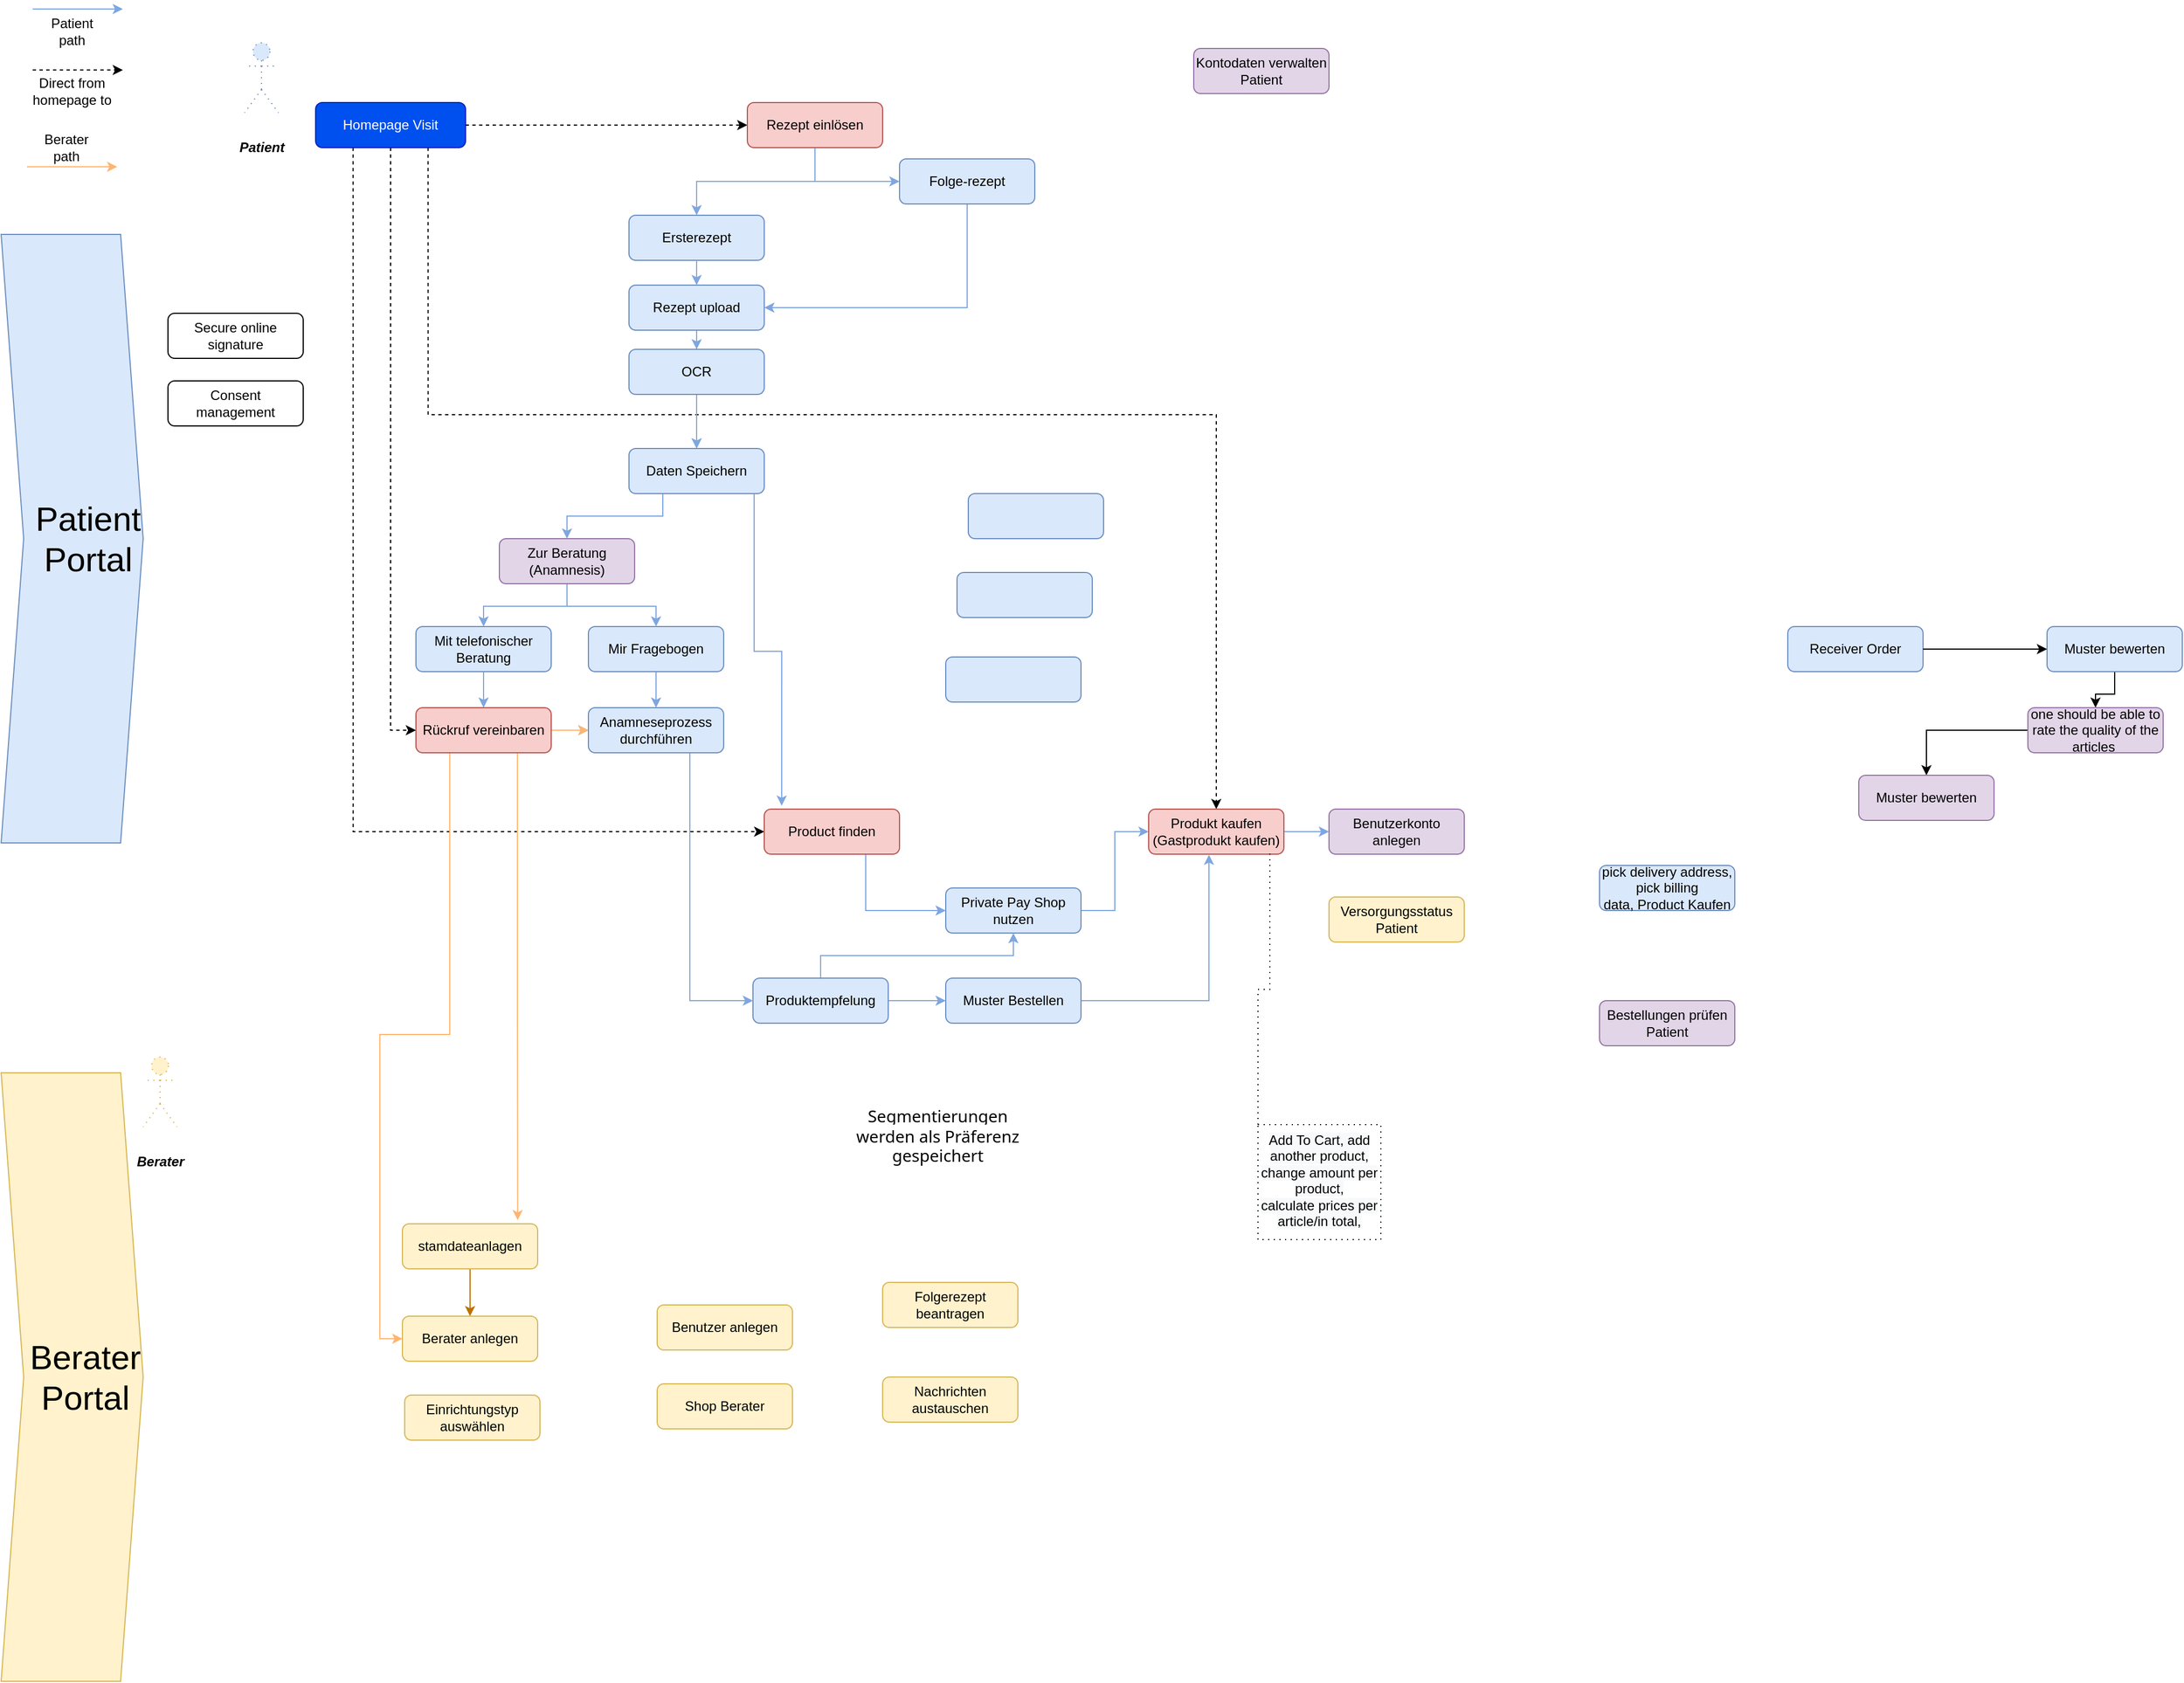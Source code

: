 <mxfile version="13.6.9" type="github" pages="8">
  <diagram id="yzNUyQcvRCuZJqu9L7W9" name="Overview ">
    <mxGraphModel dx="2500" dy="896" grid="0" gridSize="10" guides="1" tooltips="1" connect="1" arrows="1" fold="1" page="1" pageScale="1" pageWidth="827" pageHeight="1169" background="none" math="0" shadow="0">
      <root>
        <mxCell id="0" />
        <mxCell id="1" parent="0" />
        <mxCell id="c7nheeR4Cv1lEZ-zM7IP-1" style="edgeStyle=orthogonalEdgeStyle;rounded=0;orthogonalLoop=1;jettySize=auto;html=1;exitX=1;exitY=0.5;exitDx=0;exitDy=0;entryX=0;entryY=0.5;entryDx=0;entryDy=0;dashed=1;" parent="1" source="c7nheeR4Cv1lEZ-zM7IP-4" target="c7nheeR4Cv1lEZ-zM7IP-7" edge="1">
          <mxGeometry relative="1" as="geometry" />
        </mxCell>
        <mxCell id="2mvnybx2gDGMd5j6eMJd-31" style="edgeStyle=orthogonalEdgeStyle;rounded=0;orthogonalLoop=1;jettySize=auto;html=1;exitX=0.75;exitY=1;exitDx=0;exitDy=0;dashed=1;entryX=0.5;entryY=0;entryDx=0;entryDy=0;" parent="1" source="c7nheeR4Cv1lEZ-zM7IP-4" target="jtWPIGQ9lgPhIsARCJN1-1" edge="1">
          <mxGeometry relative="1" as="geometry">
            <Array as="points">
              <mxPoint x="153" y="370" />
              <mxPoint x="599" y="370" />
            </Array>
          </mxGeometry>
        </mxCell>
        <mxCell id="Q-ECmKFL7cBIkWH3QSio-10" style="edgeStyle=orthogonalEdgeStyle;rounded=0;orthogonalLoop=1;jettySize=auto;html=1;exitX=0.5;exitY=1;exitDx=0;exitDy=0;entryX=0;entryY=0.5;entryDx=0;entryDy=0;dashed=1;startArrow=none;startFill=0;strokeColor=#000000;" parent="1" source="c7nheeR4Cv1lEZ-zM7IP-4" target="c7nheeR4Cv1lEZ-zM7IP-52" edge="1">
          <mxGeometry relative="1" as="geometry" />
        </mxCell>
        <mxCell id="Q-ECmKFL7cBIkWH3QSio-11" style="edgeStyle=orthogonalEdgeStyle;rounded=0;orthogonalLoop=1;jettySize=auto;html=1;exitX=0.25;exitY=1;exitDx=0;exitDy=0;entryX=0;entryY=0.5;entryDx=0;entryDy=0;dashed=1;startArrow=none;startFill=0;strokeColor=#000000;" parent="1" source="c7nheeR4Cv1lEZ-zM7IP-4" target="c7nheeR4Cv1lEZ-zM7IP-35" edge="1">
          <mxGeometry relative="1" as="geometry" />
        </mxCell>
        <mxCell id="c7nheeR4Cv1lEZ-zM7IP-4" value="Homepage Visit" style="rounded=1;whiteSpace=wrap;html=1;fontSize=12;glass=0;strokeWidth=1;shadow=0;fillColor=#0050ef;strokeColor=#001DBC;fontColor=#ffffff;" parent="1" vertex="1">
          <mxGeometry x="-9" y="93" width="133" height="40" as="geometry" />
        </mxCell>
        <mxCell id="c7nheeR4Cv1lEZ-zM7IP-5" style="edgeStyle=orthogonalEdgeStyle;rounded=0;orthogonalLoop=1;jettySize=auto;html=1;exitX=0.5;exitY=1;exitDx=0;exitDy=0;entryX=0.5;entryY=0;entryDx=0;entryDy=0;fillColor=#dae8fc;strokeColor=#7EA6E0;" parent="1" source="c7nheeR4Cv1lEZ-zM7IP-7" target="c7nheeR4Cv1lEZ-zM7IP-22" edge="1">
          <mxGeometry relative="1" as="geometry" />
        </mxCell>
        <mxCell id="c7nheeR4Cv1lEZ-zM7IP-6" style="edgeStyle=orthogonalEdgeStyle;rounded=0;orthogonalLoop=1;jettySize=auto;html=1;exitX=0.5;exitY=1;exitDx=0;exitDy=0;entryX=0;entryY=0.5;entryDx=0;entryDy=0;fontSize=30;strokeColor=#7EA6E0;" parent="1" source="c7nheeR4Cv1lEZ-zM7IP-7" target="c7nheeR4Cv1lEZ-zM7IP-9" edge="1">
          <mxGeometry relative="1" as="geometry" />
        </mxCell>
        <mxCell id="c7nheeR4Cv1lEZ-zM7IP-7" value="Rezept einlösen" style="rounded=1;whiteSpace=wrap;html=1;fontSize=12;glass=0;strokeWidth=1;shadow=0;fillColor=#f8cecc;strokeColor=#b85450;" parent="1" vertex="1">
          <mxGeometry x="374" y="93" width="120" height="40" as="geometry" />
        </mxCell>
        <mxCell id="c7nheeR4Cv1lEZ-zM7IP-8" style="edgeStyle=orthogonalEdgeStyle;rounded=0;orthogonalLoop=1;jettySize=auto;html=1;exitX=0.5;exitY=1;exitDx=0;exitDy=0;entryX=1;entryY=0.5;entryDx=0;entryDy=0;fillColor=#e1d5e7;strokeColor=#7EA6E0;" parent="1" source="c7nheeR4Cv1lEZ-zM7IP-9" target="c7nheeR4Cv1lEZ-zM7IP-24" edge="1">
          <mxGeometry relative="1" as="geometry" />
        </mxCell>
        <mxCell id="c7nheeR4Cv1lEZ-zM7IP-9" value="Folge-rezept" style="rounded=1;whiteSpace=wrap;html=1;fontSize=12;glass=0;strokeWidth=1;shadow=0;fillColor=#dae8fc;strokeColor=#6c8ebf;" parent="1" vertex="1">
          <mxGeometry x="509" y="143" width="120" height="40" as="geometry" />
        </mxCell>
        <mxCell id="8Lw8EcfPyX1pXc70tfC4-2" value="" style="edgeStyle=orthogonalEdgeStyle;rounded=0;orthogonalLoop=1;jettySize=auto;html=1;strokeColor=#7EA6E0;" parent="1" source="c7nheeR4Cv1lEZ-zM7IP-11" target="8Lw8EcfPyX1pXc70tfC4-1" edge="1">
          <mxGeometry relative="1" as="geometry" />
        </mxCell>
        <mxCell id="c7nheeR4Cv1lEZ-zM7IP-11" value="Mir Fragebogen" style="rounded=1;whiteSpace=wrap;html=1;fontSize=12;glass=0;strokeWidth=1;shadow=0;fillColor=#dae8fc;strokeColor=#6c8ebf;" parent="1" vertex="1">
          <mxGeometry x="233" y="558" width="120" height="40" as="geometry" />
        </mxCell>
        <mxCell id="Q-ECmKFL7cBIkWH3QSio-20" style="edgeStyle=orthogonalEdgeStyle;rounded=0;orthogonalLoop=1;jettySize=auto;html=1;exitX=0.5;exitY=0;exitDx=0;exitDy=0;entryX=0.5;entryY=1;entryDx=0;entryDy=0;startArrow=none;startFill=0;strokeColor=#7EA6E0;" parent="1" source="c7nheeR4Cv1lEZ-zM7IP-21" target="2mvnybx2gDGMd5j6eMJd-20" edge="1">
          <mxGeometry relative="1" as="geometry" />
        </mxCell>
        <mxCell id="vAhKSoKgv1G7b5VEpWJS-2" style="edgeStyle=orthogonalEdgeStyle;rounded=0;orthogonalLoop=1;jettySize=auto;html=1;exitX=1;exitY=0.5;exitDx=0;exitDy=0;entryX=0;entryY=0.5;entryDx=0;entryDy=0;strokeColor=#7EA6E0;" parent="1" source="c7nheeR4Cv1lEZ-zM7IP-21" target="2mvnybx2gDGMd5j6eMJd-8" edge="1">
          <mxGeometry relative="1" as="geometry" />
        </mxCell>
        <mxCell id="c7nheeR4Cv1lEZ-zM7IP-21" value="Produktempfelung" style="rounded=1;whiteSpace=wrap;html=1;fontSize=12;glass=0;strokeWidth=1;shadow=0;fillColor=#dae8fc;strokeColor=#6c8ebf;" parent="1" vertex="1">
          <mxGeometry x="379" y="870" width="120" height="40" as="geometry" />
        </mxCell>
        <mxCell id="c7nheeR4Cv1lEZ-zM7IP-22" value="Ersterezept" style="rounded=1;whiteSpace=wrap;html=1;fontSize=12;glass=0;strokeWidth=1;shadow=0;fillColor=#dae8fc;strokeColor=#6c8ebf;" parent="1" vertex="1">
          <mxGeometry x="269" y="193" width="120" height="40" as="geometry" />
        </mxCell>
        <mxCell id="c7nheeR4Cv1lEZ-zM7IP-23" value="" style="edgeStyle=orthogonalEdgeStyle;rounded=0;orthogonalLoop=1;jettySize=auto;html=1;strokeColor=#7EA6E0;" parent="1" source="c7nheeR4Cv1lEZ-zM7IP-24" target="c7nheeR4Cv1lEZ-zM7IP-26" edge="1">
          <mxGeometry relative="1" as="geometry" />
        </mxCell>
        <mxCell id="c7nheeR4Cv1lEZ-zM7IP-24" value="Rezept upload" style="rounded=1;whiteSpace=wrap;html=1;fontSize=12;glass=0;strokeWidth=1;shadow=0;fillColor=#dae8fc;strokeColor=#6C8EBF;" parent="1" vertex="1">
          <mxGeometry x="269" y="255" width="120" height="40" as="geometry" />
        </mxCell>
        <mxCell id="c7nheeR4Cv1lEZ-zM7IP-25" value="" style="edgeStyle=orthogonalEdgeStyle;rounded=0;orthogonalLoop=1;jettySize=auto;html=1;strokeColor=#7EA6E0;" parent="1" source="c7nheeR4Cv1lEZ-zM7IP-26" target="c7nheeR4Cv1lEZ-zM7IP-29" edge="1">
          <mxGeometry relative="1" as="geometry" />
        </mxCell>
        <mxCell id="2mvnybx2gDGMd5j6eMJd-46" value="" style="edgeStyle=orthogonalEdgeStyle;rounded=0;orthogonalLoop=1;jettySize=auto;html=1;strokeColor=#7EA6E0;" parent="1" source="c7nheeR4Cv1lEZ-zM7IP-26" target="c7nheeR4Cv1lEZ-zM7IP-29" edge="1">
          <mxGeometry relative="1" as="geometry" />
        </mxCell>
        <mxCell id="c7nheeR4Cv1lEZ-zM7IP-26" value="OCR" style="rounded=1;whiteSpace=wrap;html=1;fontSize=12;glass=0;strokeWidth=1;shadow=0;fillColor=#dae8fc;strokeColor=#6c8ebf;" parent="1" vertex="1">
          <mxGeometry x="269" y="312" width="120" height="40" as="geometry" />
        </mxCell>
        <mxCell id="3sTM7CXVGYwM3eGU3Tkj-2" style="edgeStyle=orthogonalEdgeStyle;rounded=0;orthogonalLoop=1;jettySize=auto;html=1;exitX=0.25;exitY=1;exitDx=0;exitDy=0;entryX=0.5;entryY=0;entryDx=0;entryDy=0;strokeColor=#7EA6E0;" parent="1" source="c7nheeR4Cv1lEZ-zM7IP-29" target="c7nheeR4Cv1lEZ-zM7IP-33" edge="1">
          <mxGeometry relative="1" as="geometry" />
        </mxCell>
        <mxCell id="Q-ECmKFL7cBIkWH3QSio-3" style="edgeStyle=orthogonalEdgeStyle;rounded=0;orthogonalLoop=1;jettySize=auto;html=1;exitX=0.75;exitY=1;exitDx=0;exitDy=0;entryX=0.129;entryY=-0.075;entryDx=0;entryDy=0;entryPerimeter=0;startArrow=none;startFill=0;strokeColor=#7EA6E0;" parent="1" source="c7nheeR4Cv1lEZ-zM7IP-29" target="c7nheeR4Cv1lEZ-zM7IP-35" edge="1">
          <mxGeometry relative="1" as="geometry">
            <Array as="points">
              <mxPoint x="380" y="440" />
              <mxPoint x="380" y="580" />
              <mxPoint x="405" y="580" />
            </Array>
          </mxGeometry>
        </mxCell>
        <mxCell id="c7nheeR4Cv1lEZ-zM7IP-29" value="Daten Speichern" style="rounded=1;whiteSpace=wrap;html=1;fontSize=12;glass=0;strokeWidth=1;shadow=0;fillColor=#dae8fc;strokeColor=#6c8ebf;" parent="1" vertex="1">
          <mxGeometry x="269" y="400" width="120" height="40" as="geometry" />
        </mxCell>
        <mxCell id="c7nheeR4Cv1lEZ-zM7IP-30" value="" style="endArrow=classic;html=1;exitX=0.5;exitY=1;exitDx=0;exitDy=0;entryX=0.5;entryY=0;entryDx=0;entryDy=0;strokeColor=#7EA6E0;" parent="1" source="c7nheeR4Cv1lEZ-zM7IP-22" target="c7nheeR4Cv1lEZ-zM7IP-24" edge="1">
          <mxGeometry width="50" height="50" relative="1" as="geometry">
            <mxPoint x="399" y="136" as="sourcePoint" />
            <mxPoint x="449" y="86" as="targetPoint" />
          </mxGeometry>
        </mxCell>
        <mxCell id="c7nheeR4Cv1lEZ-zM7IP-31" style="edgeStyle=orthogonalEdgeStyle;rounded=0;orthogonalLoop=1;jettySize=auto;html=1;exitX=0.5;exitY=1;exitDx=0;exitDy=0;entryX=0.5;entryY=0;entryDx=0;entryDy=0;strokeColor=#7EA6E0;" parent="1" source="c7nheeR4Cv1lEZ-zM7IP-33" target="c7nheeR4Cv1lEZ-zM7IP-11" edge="1">
          <mxGeometry relative="1" as="geometry" />
        </mxCell>
        <mxCell id="c7nheeR4Cv1lEZ-zM7IP-32" style="edgeStyle=orthogonalEdgeStyle;rounded=0;orthogonalLoop=1;jettySize=auto;html=1;exitX=0.5;exitY=1;exitDx=0;exitDy=0;entryX=0.5;entryY=0;entryDx=0;entryDy=0;strokeColor=#7EA6E0;" parent="1" source="c7nheeR4Cv1lEZ-zM7IP-33" target="c7nheeR4Cv1lEZ-zM7IP-48" edge="1">
          <mxGeometry relative="1" as="geometry" />
        </mxCell>
        <mxCell id="c7nheeR4Cv1lEZ-zM7IP-33" value="Zur Beratung (Anamnesis)" style="rounded=1;whiteSpace=wrap;html=1;fontSize=12;glass=0;strokeWidth=1;shadow=0;fillColor=#e1d5e7;strokeColor=#9673a6;" parent="1" vertex="1">
          <mxGeometry x="154" y="480" width="120" height="40" as="geometry" />
        </mxCell>
        <mxCell id="Q-ECmKFL7cBIkWH3QSio-19" style="edgeStyle=orthogonalEdgeStyle;rounded=0;orthogonalLoop=1;jettySize=auto;html=1;exitX=0.75;exitY=1;exitDx=0;exitDy=0;entryX=0;entryY=0.5;entryDx=0;entryDy=0;startArrow=none;startFill=0;strokeColor=#7EA6E0;" parent="1" source="c7nheeR4Cv1lEZ-zM7IP-35" target="2mvnybx2gDGMd5j6eMJd-20" edge="1">
          <mxGeometry relative="1" as="geometry" />
        </mxCell>
        <mxCell id="c7nheeR4Cv1lEZ-zM7IP-35" value="Product finden" style="rounded=1;whiteSpace=wrap;html=1;fontSize=12;glass=0;strokeWidth=1;shadow=0;fillColor=#f8cecc;strokeColor=#b85450;" parent="1" vertex="1">
          <mxGeometry x="389" y="720" width="120" height="40" as="geometry" />
        </mxCell>
        <mxCell id="Q-ECmKFL7cBIkWH3QSio-12" style="edgeStyle=orthogonalEdgeStyle;rounded=0;orthogonalLoop=1;jettySize=auto;html=1;exitX=0.5;exitY=1;exitDx=0;exitDy=0;entryX=0.5;entryY=0;entryDx=0;entryDy=0;startArrow=none;startFill=0;strokeColor=#BD7000;fillColor=#f0a30a;" parent="1" source="c7nheeR4Cv1lEZ-zM7IP-37" target="2mvnybx2gDGMd5j6eMJd-36" edge="1">
          <mxGeometry relative="1" as="geometry" />
        </mxCell>
        <mxCell id="c7nheeR4Cv1lEZ-zM7IP-37" value="stamdateanlagen" style="rounded=1;whiteSpace=wrap;html=1;fontSize=12;glass=0;strokeWidth=1;shadow=0;fillColor=#fff2cc;strokeColor=#d6b656;" parent="1" vertex="1">
          <mxGeometry x="68" y="1088" width="120" height="40" as="geometry" />
        </mxCell>
        <mxCell id="c7nheeR4Cv1lEZ-zM7IP-40" value="Receiver Order" style="rounded=1;whiteSpace=wrap;html=1;fontSize=12;glass=0;strokeWidth=1;shadow=0;fillColor=#dae8fc;strokeColor=#6c8ebf;" parent="1" vertex="1">
          <mxGeometry x="1297" y="558" width="120" height="40" as="geometry" />
        </mxCell>
        <mxCell id="RFfzMiclbLoLRQgerotc-2" value="" style="edgeStyle=orthogonalEdgeStyle;rounded=0;orthogonalLoop=1;jettySize=auto;html=1;" parent="1" source="c7nheeR4Cv1lEZ-zM7IP-45" target="RFfzMiclbLoLRQgerotc-1" edge="1">
          <mxGeometry relative="1" as="geometry" />
        </mxCell>
        <mxCell id="c7nheeR4Cv1lEZ-zM7IP-45" value="Muster bewerten" style="rounded=1;whiteSpace=wrap;html=1;fontSize=12;glass=0;strokeWidth=1;shadow=0;fillColor=#dae8fc;strokeColor=#6c8ebf;" parent="1" vertex="1">
          <mxGeometry x="1527" y="558" width="120" height="40" as="geometry" />
        </mxCell>
        <mxCell id="c7nheeR4Cv1lEZ-zM7IP-46" value="" style="endArrow=classic;html=1;entryX=0;entryY=0.5;entryDx=0;entryDy=0;exitX=1;exitY=0.5;exitDx=0;exitDy=0;" parent="1" source="c7nheeR4Cv1lEZ-zM7IP-40" target="c7nheeR4Cv1lEZ-zM7IP-45" edge="1">
          <mxGeometry width="50" height="50" relative="1" as="geometry">
            <mxPoint x="1256" y="617" as="sourcePoint" />
            <mxPoint x="1306" y="567" as="targetPoint" />
          </mxGeometry>
        </mxCell>
        <mxCell id="c7nheeR4Cv1lEZ-zM7IP-47" value="" style="edgeStyle=orthogonalEdgeStyle;rounded=0;orthogonalLoop=1;jettySize=auto;html=1;fontSize=30;strokeColor=#7EA6E0;" parent="1" source="c7nheeR4Cv1lEZ-zM7IP-48" target="c7nheeR4Cv1lEZ-zM7IP-52" edge="1">
          <mxGeometry relative="1" as="geometry" />
        </mxCell>
        <mxCell id="c7nheeR4Cv1lEZ-zM7IP-48" value="Mit telefonischer Beratung" style="rounded=1;whiteSpace=wrap;html=1;fillColor=#dae8fc;strokeColor=#6c8ebf;" parent="1" vertex="1">
          <mxGeometry x="80" y="558" width="120" height="40" as="geometry" />
        </mxCell>
        <mxCell id="c7nheeR4Cv1lEZ-zM7IP-49" value="&lt;div&gt;&lt;span&gt;Patient&lt;/span&gt;&lt;/div&gt;&lt;div style=&quot;text-align: center&quot;&gt;&lt;span&gt;Portal&lt;/span&gt;&lt;/div&gt;" style="shape=step;perimeter=stepPerimeter;whiteSpace=wrap;html=1;fixedSize=1;fontSize=30;align=right;fillColor=#dae8fc;strokeColor=#6c8ebf;" parent="1" vertex="1">
          <mxGeometry x="-288" y="210" width="126" height="540" as="geometry" />
        </mxCell>
        <mxCell id="c7nheeR4Cv1lEZ-zM7IP-50" value="Berater&lt;br&gt;&lt;div style=&quot;text-align: center&quot;&gt;&lt;span&gt;Portal&lt;/span&gt;&lt;/div&gt;" style="shape=step;perimeter=stepPerimeter;whiteSpace=wrap;html=1;fixedSize=1;fontSize=30;align=right;fillColor=#fff2cc;strokeColor=#d6b656;" parent="1" vertex="1">
          <mxGeometry x="-288" y="954" width="126" height="540" as="geometry" />
        </mxCell>
        <mxCell id="8Lw8EcfPyX1pXc70tfC4-5" style="edgeStyle=orthogonalEdgeStyle;rounded=0;orthogonalLoop=1;jettySize=auto;html=1;exitX=0.25;exitY=1;exitDx=0;exitDy=0;entryX=0;entryY=0.5;entryDx=0;entryDy=0;fillColor=#f0a30a;strokeColor=#FFB570;" parent="1" source="c7nheeR4Cv1lEZ-zM7IP-52" target="2mvnybx2gDGMd5j6eMJd-36" edge="1">
          <mxGeometry relative="1" as="geometry" />
        </mxCell>
        <mxCell id="8Lw8EcfPyX1pXc70tfC4-7" style="edgeStyle=orthogonalEdgeStyle;rounded=0;orthogonalLoop=1;jettySize=auto;html=1;exitX=0.75;exitY=1;exitDx=0;exitDy=0;entryX=0.852;entryY=-0.081;entryDx=0;entryDy=0;entryPerimeter=0;fillColor=#f0a30a;strokeColor=#FFB570;" parent="1" source="c7nheeR4Cv1lEZ-zM7IP-52" target="c7nheeR4Cv1lEZ-zM7IP-37" edge="1">
          <mxGeometry relative="1" as="geometry" />
        </mxCell>
        <mxCell id="vl-eUYaVZCRtZTr2velE-1" style="edgeStyle=orthogonalEdgeStyle;rounded=0;orthogonalLoop=1;jettySize=auto;html=1;exitX=1;exitY=0.5;exitDx=0;exitDy=0;entryX=0;entryY=0.5;entryDx=0;entryDy=0;strokeColor=#7EA6E0;" parent="1" source="c7nheeR4Cv1lEZ-zM7IP-52" target="8Lw8EcfPyX1pXc70tfC4-1" edge="1">
          <mxGeometry relative="1" as="geometry" />
        </mxCell>
        <mxCell id="vAhKSoKgv1G7b5VEpWJS-1" value="" style="edgeStyle=orthogonalEdgeStyle;rounded=0;orthogonalLoop=1;jettySize=auto;html=1;strokeColor=#FFB570;" parent="1" source="c7nheeR4Cv1lEZ-zM7IP-52" target="8Lw8EcfPyX1pXc70tfC4-1" edge="1">
          <mxGeometry relative="1" as="geometry" />
        </mxCell>
        <mxCell id="c7nheeR4Cv1lEZ-zM7IP-52" value="Rückruf vereinbaren" style="rounded=1;whiteSpace=wrap;html=1;fillColor=#f8cecc;strokeColor=#b85450;" parent="1" vertex="1">
          <mxGeometry x="80" y="630" width="120" height="40" as="geometry" />
        </mxCell>
        <mxCell id="c7nheeR4Cv1lEZ-zM7IP-53" value="&lt;font style=&quot;font-size: 12px&quot;&gt;&lt;b&gt;&lt;i&gt;Patient&lt;/i&gt;&lt;/b&gt;&lt;/font&gt;" style="shape=umlActor;verticalLabelPosition=bottom;verticalAlign=top;html=1;outlineConnect=0;dashed=1;dashPattern=1 4;fillColor=#dae8fc;fontSize=30;strokeColor=#6c8ebf;" parent="1" vertex="1">
          <mxGeometry x="-72" y="40" width="30" height="62" as="geometry" />
        </mxCell>
        <mxCell id="c7nheeR4Cv1lEZ-zM7IP-54" value="&lt;span style=&quot;font-size: 12px&quot;&gt;&lt;b&gt;&lt;i&gt;Berater&lt;/i&gt;&lt;/b&gt;&lt;/span&gt;" style="shape=umlActor;verticalLabelPosition=bottom;verticalAlign=top;html=1;outlineConnect=0;dashed=1;dashPattern=1 4;fillColor=#fff2cc;fontSize=30;strokeColor=#d6b656;" parent="1" vertex="1">
          <mxGeometry x="-162" y="940" width="30" height="62" as="geometry" />
        </mxCell>
        <mxCell id="c7nheeR4Cv1lEZ-zM7IP-56" value="Benutzerkonto anlegen" style="rounded=1;whiteSpace=wrap;html=1;fontSize=12;glass=0;strokeWidth=1;shadow=0;fillColor=#e1d5e7;strokeColor=#9673a6;" parent="1" vertex="1">
          <mxGeometry x="890" y="720" width="120" height="40" as="geometry" />
        </mxCell>
        <mxCell id="2mvnybx2gDGMd5j6eMJd-16" style="edgeStyle=orthogonalEdgeStyle;rounded=0;orthogonalLoop=1;jettySize=auto;html=1;exitX=1;exitY=0.5;exitDx=0;exitDy=0;entryX=0;entryY=0.5;entryDx=0;entryDy=0;strokeColor=#7EA6E0;" parent="1" source="jtWPIGQ9lgPhIsARCJN1-1" target="c7nheeR4Cv1lEZ-zM7IP-56" edge="1">
          <mxGeometry relative="1" as="geometry" />
        </mxCell>
        <mxCell id="jtWPIGQ9lgPhIsARCJN1-1" value="Produkt kaufen (Gastprodukt kaufen)" style="rounded=1;whiteSpace=wrap;html=1;fontSize=12;glass=0;strokeWidth=1;shadow=0;fillColor=#f8cecc;strokeColor=#b85450;" parent="1" vertex="1">
          <mxGeometry x="730" y="720" width="120" height="40" as="geometry" />
        </mxCell>
        <mxCell id="RFfzMiclbLoLRQgerotc-4" value="" style="edgeStyle=orthogonalEdgeStyle;rounded=0;orthogonalLoop=1;jettySize=auto;html=1;" parent="1" source="RFfzMiclbLoLRQgerotc-1" target="RFfzMiclbLoLRQgerotc-3" edge="1">
          <mxGeometry relative="1" as="geometry" />
        </mxCell>
        <mxCell id="RFfzMiclbLoLRQgerotc-1" value="one should be able to rate the quality of the articles&amp;nbsp;" style="rounded=1;whiteSpace=wrap;html=1;fontSize=12;glass=0;strokeWidth=1;shadow=0;fillColor=#e1d5e7;strokeColor=#9673a6;" parent="1" vertex="1">
          <mxGeometry x="1510" y="630" width="120" height="40" as="geometry" />
        </mxCell>
        <mxCell id="RFfzMiclbLoLRQgerotc-3" value="Muster bewerten" style="rounded=1;whiteSpace=wrap;html=1;fontSize=12;glass=0;strokeWidth=1;shadow=0;fillColor=#e1d5e7;strokeColor=#9673a6;" parent="1" vertex="1">
          <mxGeometry x="1360" y="690" width="120" height="40" as="geometry" />
        </mxCell>
        <mxCell id="c7nheeR4Cv1lEZ-zM7IP-61" value="&lt;span style=&quot;font-family: &amp;#34;calibri&amp;#34; , &amp;#34;segoe ui&amp;#34; , &amp;#34;calibri&amp;#34; , &amp;#34;thonburi&amp;#34; , &amp;#34;arial&amp;#34; , &amp;#34;verdana&amp;#34; , sans-serif , &amp;#34;mongolian baiti&amp;#34; , &amp;#34;microsoft yi baiti&amp;#34; , &amp;#34;javanese text&amp;#34; ; font-size: 14.667px ; background-color: rgb(255 , 255 , 255)&quot;&gt;Segmentierungen werden als Präferenz gespeichert&lt;/span&gt;" style="rounded=1;whiteSpace=wrap;html=1;fontSize=12;glass=0;strokeWidth=1;shadow=0;fillColor=none;strokeColor=none;" parent="1" vertex="1">
          <mxGeometry x="460" y="990" width="166" height="40" as="geometry" />
        </mxCell>
        <mxCell id="2rWYULEwYTY-TnV6B5xV-4" value="&lt;div&gt;Kontodaten verwalten&lt;/div&gt;&lt;div&gt;Patient&lt;/div&gt;" style="rounded=1;whiteSpace=wrap;html=1;fontSize=12;glass=0;strokeWidth=1;shadow=0;fillColor=#e1d5e7;strokeColor=#9673a6;" parent="1" vertex="1">
          <mxGeometry x="770" y="45" width="120" height="40" as="geometry" />
        </mxCell>
        <mxCell id="2mvnybx2gDGMd5j6eMJd-1" value="Versorgungsstatus Patient" style="rounded=1;whiteSpace=wrap;html=1;fontSize=12;glass=0;strokeWidth=1;shadow=0;fillColor=#fff2cc;strokeColor=#d6b656;" parent="1" vertex="1">
          <mxGeometry x="890" y="798" width="120" height="40" as="geometry" />
        </mxCell>
        <mxCell id="2mvnybx2gDGMd5j6eMJd-3" value="Bestellungen prüfen Patient" style="rounded=1;whiteSpace=wrap;html=1;fontSize=12;glass=0;strokeWidth=1;shadow=0;fillColor=#e1d5e7;strokeColor=#9673a6;" parent="1" vertex="1">
          <mxGeometry x="1130" y="890" width="120" height="40" as="geometry" />
        </mxCell>
        <mxCell id="2mvnybx2gDGMd5j6eMJd-7" value="&lt;span&gt;pick delivery address,&lt;/span&gt;&lt;br&gt;&lt;span&gt;pick billing data,&amp;nbsp;Product Kaufen&lt;/span&gt;" style="rounded=1;whiteSpace=wrap;html=1;fontSize=12;glass=0;strokeWidth=1;shadow=0;fillColor=#dae8fc;strokeColor=#6c8ebf;" parent="1" vertex="1">
          <mxGeometry x="1130" y="770" width="120" height="40" as="geometry" />
        </mxCell>
        <mxCell id="vAhKSoKgv1G7b5VEpWJS-3" style="edgeStyle=orthogonalEdgeStyle;rounded=0;orthogonalLoop=1;jettySize=auto;html=1;exitX=1;exitY=0.5;exitDx=0;exitDy=0;entryX=0.446;entryY=1.012;entryDx=0;entryDy=0;entryPerimeter=0;strokeColor=#7EA6E0;" parent="1" source="2mvnybx2gDGMd5j6eMJd-8" target="jtWPIGQ9lgPhIsARCJN1-1" edge="1">
          <mxGeometry relative="1" as="geometry" />
        </mxCell>
        <mxCell id="2mvnybx2gDGMd5j6eMJd-8" value="Muster Bestellen" style="rounded=1;whiteSpace=wrap;html=1;fontSize=12;glass=0;strokeWidth=1;shadow=0;fillColor=#dae8fc;strokeColor=#6c8ebf;" parent="1" vertex="1">
          <mxGeometry x="550" y="870" width="120" height="40" as="geometry" />
        </mxCell>
        <mxCell id="2mvnybx2gDGMd5j6eMJd-28" style="edgeStyle=orthogonalEdgeStyle;rounded=0;orthogonalLoop=1;jettySize=auto;html=1;exitX=1;exitY=0.5;exitDx=0;exitDy=0;entryX=0;entryY=0.5;entryDx=0;entryDy=0;strokeColor=#7EA6E0;" parent="1" source="2mvnybx2gDGMd5j6eMJd-20" target="jtWPIGQ9lgPhIsARCJN1-1" edge="1">
          <mxGeometry relative="1" as="geometry" />
        </mxCell>
        <mxCell id="2mvnybx2gDGMd5j6eMJd-20" value="Private Pay Shop nutzen" style="rounded=1;whiteSpace=wrap;html=1;fontSize=12;glass=0;strokeWidth=1;shadow=0;fillColor=#dae8fc;strokeColor=#6c8ebf;" parent="1" vertex="1">
          <mxGeometry x="550" y="790" width="120" height="40" as="geometry" />
        </mxCell>
        <mxCell id="3sTM7CXVGYwM3eGU3Tkj-7" style="edgeStyle=orthogonalEdgeStyle;rounded=0;orthogonalLoop=1;jettySize=auto;html=1;exitX=0;exitY=0;exitDx=0;exitDy=0;entryX=0.896;entryY=0.985;entryDx=0;entryDy=0;entryPerimeter=0;dashed=1;dashPattern=1 4;endArrow=none;endFill=0;strokeColor=#000000;" parent="1" source="2mvnybx2gDGMd5j6eMJd-30" target="jtWPIGQ9lgPhIsARCJN1-1" edge="1">
          <mxGeometry relative="1" as="geometry" />
        </mxCell>
        <mxCell id="2mvnybx2gDGMd5j6eMJd-30" value="&lt;span style=&quot;color: rgb(0 , 0 , 0) ; font-family: &amp;#34;helvetica&amp;#34; ; font-size: 12px ; font-style: normal ; font-weight: 400 ; letter-spacing: normal ; text-indent: 0px ; text-transform: none ; word-spacing: 0px ; background-color: rgb(248 , 249 , 250) ; display: inline ; float: none&quot;&gt;Add To Cart, add another product, change amount per product,&lt;/span&gt;&lt;br style=&quot;color: rgb(0 , 0 , 0) ; font-family: &amp;#34;helvetica&amp;#34; ; font-size: 12px ; font-style: normal ; font-weight: 400 ; letter-spacing: normal ; text-indent: 0px ; text-transform: none ; word-spacing: 0px ; background-color: rgb(248 , 249 , 250)&quot;&gt;&lt;span style=&quot;color: rgb(0 , 0 , 0) ; font-family: &amp;#34;helvetica&amp;#34; ; font-size: 12px ; font-style: normal ; font-weight: 400 ; letter-spacing: normal ; text-indent: 0px ; text-transform: none ; word-spacing: 0px ; background-color: rgb(248 , 249 , 250) ; display: inline ; float: none&quot;&gt;calculate prices per article/in total,&lt;/span&gt;" style="text;whiteSpace=wrap;html=1;align=center;strokeColor=#000000;dashed=1;dashPattern=1 4;" parent="1" vertex="1">
          <mxGeometry x="827" y="1000" width="109" height="102" as="geometry" />
        </mxCell>
        <mxCell id="2mvnybx2gDGMd5j6eMJd-34" value="Einrichtungstyp auswählen" style="rounded=1;whiteSpace=wrap;html=1;fontSize=12;glass=0;strokeWidth=1;shadow=0;fillColor=#fff2cc;strokeColor=#d6b656;" parent="1" vertex="1">
          <mxGeometry x="70" y="1240" width="120" height="40" as="geometry" />
        </mxCell>
        <mxCell id="2mvnybx2gDGMd5j6eMJd-36" value="Berater anlegen" style="rounded=1;whiteSpace=wrap;html=1;fontSize=12;glass=0;strokeWidth=1;shadow=0;fillColor=#fff2cc;strokeColor=#d6b656;" parent="1" vertex="1">
          <mxGeometry x="68" y="1170" width="120" height="40" as="geometry" />
        </mxCell>
        <mxCell id="2mvnybx2gDGMd5j6eMJd-38" value="Benutzer anlegen" style="rounded=1;whiteSpace=wrap;html=1;fontSize=12;glass=0;strokeWidth=1;shadow=0;fillColor=#fff2cc;strokeColor=#d6b656;" parent="1" vertex="1">
          <mxGeometry x="294" y="1160" width="120" height="40" as="geometry" />
        </mxCell>
        <mxCell id="2mvnybx2gDGMd5j6eMJd-40" value="Shop Berater" style="rounded=1;whiteSpace=wrap;html=1;fontSize=12;glass=0;strokeWidth=1;shadow=0;fillColor=#fff2cc;strokeColor=#d6b656;" parent="1" vertex="1">
          <mxGeometry x="294" y="1230" width="120" height="40" as="geometry" />
        </mxCell>
        <mxCell id="2mvnybx2gDGMd5j6eMJd-41" value="Folgerezept beantragen" style="rounded=1;whiteSpace=wrap;html=1;fontSize=12;glass=0;strokeWidth=1;shadow=0;fillColor=#fff2cc;strokeColor=#d6b656;" parent="1" vertex="1">
          <mxGeometry x="494" y="1140" width="120" height="40" as="geometry" />
        </mxCell>
        <mxCell id="2mvnybx2gDGMd5j6eMJd-42" value="Nachrichten austauschen" style="rounded=1;whiteSpace=wrap;html=1;fontSize=12;glass=0;strokeWidth=1;shadow=0;fillColor=#fff2cc;strokeColor=#d6b656;" parent="1" vertex="1">
          <mxGeometry x="494" y="1224" width="120" height="40" as="geometry" />
        </mxCell>
        <mxCell id="8Lw8EcfPyX1pXc70tfC4-8" style="edgeStyle=orthogonalEdgeStyle;rounded=0;orthogonalLoop=1;jettySize=auto;html=1;exitX=0.75;exitY=1;exitDx=0;exitDy=0;entryX=0;entryY=0.5;entryDx=0;entryDy=0;startArrow=none;startFill=0;fillColor=#f0a30a;strokeColor=#7EA6E0;" parent="1" source="8Lw8EcfPyX1pXc70tfC4-1" target="c7nheeR4Cv1lEZ-zM7IP-21" edge="1">
          <mxGeometry relative="1" as="geometry" />
        </mxCell>
        <mxCell id="8Lw8EcfPyX1pXc70tfC4-1" value="&lt;div&gt;Anamneseprozess&lt;/div&gt;&lt;div&gt;durchführen&lt;/div&gt;" style="rounded=1;whiteSpace=wrap;html=1;fontSize=12;glass=0;strokeWidth=1;shadow=0;fillColor=#dae8fc;strokeColor=#6c8ebf;" parent="1" vertex="1">
          <mxGeometry x="233" y="630" width="120" height="40" as="geometry" />
        </mxCell>
        <mxCell id="Q-ECmKFL7cBIkWH3QSio-4" value="" style="endArrow=classic;html=1;strokeColor=#7EA6E0;" parent="1" edge="1">
          <mxGeometry width="50" height="50" relative="1" as="geometry">
            <mxPoint x="-260" y="10" as="sourcePoint" />
            <mxPoint x="-180" y="10" as="targetPoint" />
          </mxGeometry>
        </mxCell>
        <mxCell id="Q-ECmKFL7cBIkWH3QSio-5" value="" style="endArrow=classic;html=1;dashed=1;" parent="1" edge="1">
          <mxGeometry width="50" height="50" relative="1" as="geometry">
            <mxPoint x="-260" y="64.17" as="sourcePoint" />
            <mxPoint x="-180" y="64.17" as="targetPoint" />
          </mxGeometry>
        </mxCell>
        <mxCell id="Q-ECmKFL7cBIkWH3QSio-6" value="Direct from homepage to" style="text;html=1;strokeColor=none;fillColor=none;align=center;verticalAlign=middle;whiteSpace=wrap;rounded=0;" parent="1" vertex="1">
          <mxGeometry x="-265" y="73" width="80" height="20" as="geometry" />
        </mxCell>
        <mxCell id="Q-ECmKFL7cBIkWH3QSio-7" value="Patient path" style="text;html=1;strokeColor=none;fillColor=none;align=center;verticalAlign=middle;whiteSpace=wrap;rounded=0;" parent="1" vertex="1">
          <mxGeometry x="-245" y="20" width="40" height="20" as="geometry" />
        </mxCell>
        <mxCell id="Q-ECmKFL7cBIkWH3QSio-16" value="" style="rounded=1;whiteSpace=wrap;html=1;fontSize=12;glass=0;strokeWidth=1;shadow=0;fillColor=#dae8fc;strokeColor=#6c8ebf;" parent="1" vertex="1">
          <mxGeometry x="550" y="585" width="120" height="40" as="geometry" />
        </mxCell>
        <mxCell id="Q-ECmKFL7cBIkWH3QSio-17" value="" style="rounded=1;whiteSpace=wrap;html=1;fontSize=12;glass=0;strokeWidth=1;shadow=0;fillColor=#dae8fc;strokeColor=#6c8ebf;" parent="1" vertex="1">
          <mxGeometry x="560" y="510" width="120" height="40" as="geometry" />
        </mxCell>
        <mxCell id="Q-ECmKFL7cBIkWH3QSio-18" value="" style="rounded=1;whiteSpace=wrap;html=1;fontSize=12;glass=0;strokeWidth=1;shadow=0;fillColor=#dae8fc;strokeColor=#6c8ebf;" parent="1" vertex="1">
          <mxGeometry x="570" y="440" width="120" height="40" as="geometry" />
        </mxCell>
        <mxCell id="Z4Q3AaH40pW_MtjIOYAI-1" value="Secure online signature" style="rounded=1;whiteSpace=wrap;html=1;fontSize=12;glass=0;strokeWidth=1;shadow=0;" parent="1" vertex="1">
          <mxGeometry x="-140" y="280" width="120" height="40" as="geometry" />
        </mxCell>
        <mxCell id="vl-eUYaVZCRtZTr2velE-3" value="" style="endArrow=classic;html=1;strokeColor=#FFB570;" parent="1" edge="1">
          <mxGeometry width="50" height="50" relative="1" as="geometry">
            <mxPoint x="-265" y="150" as="sourcePoint" />
            <mxPoint x="-185" y="150" as="targetPoint" />
          </mxGeometry>
        </mxCell>
        <mxCell id="vl-eUYaVZCRtZTr2velE-4" value="Berater path" style="text;html=1;strokeColor=none;fillColor=none;align=center;verticalAlign=middle;whiteSpace=wrap;rounded=0;" parent="1" vertex="1">
          <mxGeometry x="-250" y="123" width="40" height="20" as="geometry" />
        </mxCell>
        <mxCell id="ID9vRlOrNTSo7G_EoZv_-1" value="Consent management" style="rounded=1;whiteSpace=wrap;html=1;fontSize=12;glass=0;strokeWidth=1;shadow=0;" parent="1" vertex="1">
          <mxGeometry x="-140" y="340" width="120" height="40" as="geometry" />
        </mxCell>
      </root>
    </mxGraphModel>
  </diagram>
  <diagram id="tFsazot5UDuzvN4bmBim" name="Rezept einlosen">
    <mxGraphModel dx="2858" dy="1089" grid="1" gridSize="10" guides="1" tooltips="1" connect="1" arrows="1" fold="1" page="1" pageScale="1" pageWidth="827" pageHeight="1169" math="0" shadow="0">
      <root>
        <mxCell id="q34dCDONzooLWPpxG54O-0" />
        <mxCell id="q34dCDONzooLWPpxG54O-1" parent="q34dCDONzooLWPpxG54O-0" />
        <mxCell id="2i9bHOm-gdq7FOkkqi6v-0" style="edgeStyle=orthogonalEdgeStyle;rounded=0;orthogonalLoop=1;jettySize=auto;html=1;exitX=0.5;exitY=1;exitDx=0;exitDy=0;entryX=0.5;entryY=0;entryDx=0;entryDy=0;fillColor=#dae8fc;strokeColor=#7EA6E0;" parent="q34dCDONzooLWPpxG54O-1" source="2i9bHOm-gdq7FOkkqi6v-2" target="2i9bHOm-gdq7FOkkqi6v-5" edge="1">
          <mxGeometry relative="1" as="geometry" />
        </mxCell>
        <mxCell id="2i9bHOm-gdq7FOkkqi6v-1" style="edgeStyle=orthogonalEdgeStyle;rounded=0;orthogonalLoop=1;jettySize=auto;html=1;exitX=0.5;exitY=1;exitDx=0;exitDy=0;entryX=0;entryY=0.5;entryDx=0;entryDy=0;fontSize=30;strokeColor=#7EA6E0;" parent="q34dCDONzooLWPpxG54O-1" source="2i9bHOm-gdq7FOkkqi6v-2" target="2i9bHOm-gdq7FOkkqi6v-4" edge="1">
          <mxGeometry relative="1" as="geometry" />
        </mxCell>
        <mxCell id="2i9bHOm-gdq7FOkkqi6v-2" value="Rezept einlösen" style="rounded=1;whiteSpace=wrap;html=1;fontSize=12;glass=0;strokeWidth=1;shadow=0;fillColor=#f8cecc;strokeColor=#b85450;" parent="q34dCDONzooLWPpxG54O-1" vertex="1">
          <mxGeometry x="374" y="92" width="120" height="40" as="geometry" />
        </mxCell>
        <mxCell id="2i9bHOm-gdq7FOkkqi6v-3" style="edgeStyle=orthogonalEdgeStyle;rounded=0;orthogonalLoop=1;jettySize=auto;html=1;exitX=0.5;exitY=1;exitDx=0;exitDy=0;entryX=1;entryY=0.5;entryDx=0;entryDy=0;strokeColor=#9673a6;fillColor=#e1d5e7;" parent="q34dCDONzooLWPpxG54O-1" source="2i9bHOm-gdq7FOkkqi6v-4" target="2i9bHOm-gdq7FOkkqi6v-7" edge="1">
          <mxGeometry relative="1" as="geometry" />
        </mxCell>
        <mxCell id="2i9bHOm-gdq7FOkkqi6v-4" value="Folge-rezept" style="rounded=1;whiteSpace=wrap;html=1;fontSize=12;glass=0;strokeWidth=1;shadow=0;fillColor=#dae8fc;strokeColor=#6c8ebf;" parent="q34dCDONzooLWPpxG54O-1" vertex="1">
          <mxGeometry x="509" y="143" width="120" height="40" as="geometry" />
        </mxCell>
        <mxCell id="2i9bHOm-gdq7FOkkqi6v-5" value="Ersterezept" style="rounded=1;whiteSpace=wrap;html=1;fontSize=12;glass=0;strokeWidth=1;shadow=0;fillColor=#dae8fc;strokeColor=#6c8ebf;" parent="q34dCDONzooLWPpxG54O-1" vertex="1">
          <mxGeometry x="269" y="193" width="120" height="40" as="geometry" />
        </mxCell>
        <mxCell id="2i9bHOm-gdq7FOkkqi6v-6" value="" style="edgeStyle=orthogonalEdgeStyle;rounded=0;orthogonalLoop=1;jettySize=auto;html=1;strokeColor=#7EA6E0;" parent="q34dCDONzooLWPpxG54O-1" source="2i9bHOm-gdq7FOkkqi6v-7" target="2i9bHOm-gdq7FOkkqi6v-10" edge="1">
          <mxGeometry relative="1" as="geometry" />
        </mxCell>
        <mxCell id="2i9bHOm-gdq7FOkkqi6v-7" value="Rezept upload" style="rounded=1;whiteSpace=wrap;html=1;fontSize=12;glass=0;strokeWidth=1;shadow=0;fillColor=#dae8fc;strokeColor=#6c8ebf;" parent="q34dCDONzooLWPpxG54O-1" vertex="1">
          <mxGeometry x="269" y="255" width="120" height="40" as="geometry" />
        </mxCell>
        <mxCell id="E143lUBNFCmcJHzHBwGq-8" style="edgeStyle=orthogonalEdgeStyle;rounded=0;orthogonalLoop=1;jettySize=auto;html=1;exitX=0.5;exitY=1;exitDx=0;exitDy=0;entryX=0.5;entryY=0;entryDx=0;entryDy=0;strokeColor=#000000;" parent="q34dCDONzooLWPpxG54O-1" source="2i9bHOm-gdq7FOkkqi6v-10" target="E143lUBNFCmcJHzHBwGq-6" edge="1">
          <mxGeometry relative="1" as="geometry" />
        </mxCell>
        <mxCell id="2i9bHOm-gdq7FOkkqi6v-10" value="OCR" style="rounded=1;whiteSpace=wrap;html=1;fontSize=12;glass=0;strokeWidth=1;shadow=0;fillColor=#dae8fc;strokeColor=#6c8ebf;" parent="q34dCDONzooLWPpxG54O-1" vertex="1">
          <mxGeometry x="269" y="312" width="120" height="40" as="geometry" />
        </mxCell>
        <mxCell id="yegy7WGIJIiIC4VN6rdF-0" style="edgeStyle=orthogonalEdgeStyle;rounded=0;orthogonalLoop=1;jettySize=auto;html=1;exitX=0.75;exitY=1;exitDx=0;exitDy=0;entryX=0.5;entryY=0;entryDx=0;entryDy=0;strokeColor=#7EA6E0;" parent="q34dCDONzooLWPpxG54O-1" source="2i9bHOm-gdq7FOkkqi6v-11" target="Ac96wr7Wo4nM_YrJI3CU-1" edge="1">
          <mxGeometry relative="1" as="geometry" />
        </mxCell>
        <mxCell id="yegy7WGIJIiIC4VN6rdF-1" style="edgeStyle=orthogonalEdgeStyle;rounded=0;orthogonalLoop=1;jettySize=auto;html=1;exitX=0.25;exitY=1;exitDx=0;exitDy=0;entryX=0.5;entryY=0;entryDx=0;entryDy=0;strokeColor=#7EA6E0;" parent="q34dCDONzooLWPpxG54O-1" source="2i9bHOm-gdq7FOkkqi6v-11" target="Ac96wr7Wo4nM_YrJI3CU-0" edge="1">
          <mxGeometry relative="1" as="geometry" />
        </mxCell>
        <mxCell id="2i9bHOm-gdq7FOkkqi6v-11" value="Daten Speichern" style="rounded=1;whiteSpace=wrap;html=1;fontSize=12;glass=0;strokeWidth=1;shadow=0;fillColor=#dae8fc;strokeColor=#6c8ebf;" parent="q34dCDONzooLWPpxG54O-1" vertex="1">
          <mxGeometry x="269" y="490" width="120" height="40" as="geometry" />
        </mxCell>
        <mxCell id="2i9bHOm-gdq7FOkkqi6v-12" value="" style="endArrow=classic;html=1;exitX=0.5;exitY=1;exitDx=0;exitDy=0;entryX=0.5;entryY=0;entryDx=0;entryDy=0;strokeColor=#7EA6E0;" parent="q34dCDONzooLWPpxG54O-1" source="2i9bHOm-gdq7FOkkqi6v-5" target="2i9bHOm-gdq7FOkkqi6v-7" edge="1">
          <mxGeometry width="50" height="50" relative="1" as="geometry">
            <mxPoint x="399" y="136" as="sourcePoint" />
            <mxPoint x="449" y="86" as="targetPoint" />
          </mxGeometry>
        </mxCell>
        <mxCell id="2i9bHOm-gdq7FOkkqi6v-13" style="edgeStyle=orthogonalEdgeStyle;rounded=0;orthogonalLoop=1;jettySize=auto;html=1;exitX=0;exitY=0.5;exitDx=0;exitDy=0;entryX=1;entryY=0.5;entryDx=0;entryDy=0;dashed=1;dashPattern=1 4;endArrow=none;endFill=0;" parent="q34dCDONzooLWPpxG54O-1" source="2i9bHOm-gdq7FOkkqi6v-14" target="2i9bHOm-gdq7FOkkqi6v-10" edge="1">
          <mxGeometry relative="1" as="geometry" />
        </mxCell>
        <mxCell id="2i9bHOm-gdq7FOkkqi6v-14" value="after OCR, patient should be able to update disease type, get informed the insurance coverage with validity check, able to continue with private pay" style="text;html=1;fillColor=none;align=center;verticalAlign=middle;whiteSpace=wrap;rounded=0;dashed=1;dashPattern=1 4;strokeColor=#000000;" parent="q34dCDONzooLWPpxG54O-1" vertex="1">
          <mxGeometry x="590" y="280" width="265" height="78" as="geometry" />
        </mxCell>
        <mxCell id="l033wOQedcvUOWr-XbWR-1" value="&lt;div style=&quot;text-align: left&quot;&gt;&lt;b style=&quot;font-size: 14px&quot;&gt;Rezept upload form&lt;/b&gt;&lt;/div&gt;&lt;font&gt;&lt;div style=&quot;text-align: left&quot;&gt;&lt;span style=&quot;font-size: 14px&quot;&gt;-Patient info&lt;/span&gt;&lt;/div&gt;&lt;font style=&quot;font-size: 14px&quot;&gt;&lt;div style=&quot;text-align: left&quot;&gt;&lt;span&gt;-Doctor info&lt;/span&gt;&lt;/div&gt;&lt;div style=&quot;text-align: left&quot;&gt;&lt;span&gt;-Insurance info&lt;/span&gt;&lt;/div&gt;&lt;div style=&quot;text-align: left&quot;&gt;&lt;span&gt;-product info&lt;/span&gt;&lt;/div&gt;&lt;/font&gt;&lt;div style=&quot;text-align: left&quot;&gt;&lt;br&gt;&lt;/div&gt;&lt;/font&gt;" style="text;html=1;strokeColor=none;fillColor=none;align=center;verticalAlign=middle;whiteSpace=wrap;rounded=0;" parent="q34dCDONzooLWPpxG54O-1" vertex="1">
          <mxGeometry x="-10" y="233" width="170" height="20" as="geometry" />
        </mxCell>
        <mxCell id="l033wOQedcvUOWr-XbWR-71" value="- Pflegegrad" style="text;html=1;strokeColor=none;fillColor=none;align=center;verticalAlign=middle;whiteSpace=wrap;rounded=0;" parent="q34dCDONzooLWPpxG54O-1" vertex="1">
          <mxGeometry x="-60" y="400" width="80" height="20" as="geometry" />
        </mxCell>
        <mxCell id="E143lUBNFCmcJHzHBwGq-1" value="Private pay shop" style="rounded=1;whiteSpace=wrap;html=1;fontSize=12;glass=0;strokeWidth=1;shadow=0;fillColor=#dae8fc;strokeColor=#6c8ebf;" parent="q34dCDONzooLWPpxG54O-1" vertex="1">
          <mxGeometry x="480" y="440" width="120" height="40" as="geometry" />
        </mxCell>
        <mxCell id="E143lUBNFCmcJHzHBwGq-3" value="No" style="text;html=1;strokeColor=none;fillColor=none;align=center;verticalAlign=middle;whiteSpace=wrap;rounded=0;" parent="q34dCDONzooLWPpxG54O-1" vertex="1">
          <mxGeometry x="400" y="440" width="40" height="20" as="geometry" />
        </mxCell>
        <mxCell id="E143lUBNFCmcJHzHBwGq-5" value="Yes" style="text;html=1;strokeColor=none;fillColor=none;align=center;verticalAlign=middle;whiteSpace=wrap;rounded=0;" parent="q34dCDONzooLWPpxG54O-1" vertex="1">
          <mxGeometry x="280" y="460" width="40" height="20" as="geometry" />
        </mxCell>
        <mxCell id="E143lUBNFCmcJHzHBwGq-10" style="edgeStyle=orthogonalEdgeStyle;rounded=0;orthogonalLoop=1;jettySize=auto;html=1;exitX=0.5;exitY=1;exitDx=0;exitDy=0;entryX=0.5;entryY=0;entryDx=0;entryDy=0;strokeColor=#000000;" parent="q34dCDONzooLWPpxG54O-1" source="E143lUBNFCmcJHzHBwGq-6" target="2i9bHOm-gdq7FOkkqi6v-11" edge="1">
          <mxGeometry relative="1" as="geometry" />
        </mxCell>
        <mxCell id="E143lUBNFCmcJHzHBwGq-11" style="edgeStyle=orthogonalEdgeStyle;rounded=0;orthogonalLoop=1;jettySize=auto;html=1;exitX=0.5;exitY=1;exitDx=0;exitDy=0;entryX=0;entryY=0.5;entryDx=0;entryDy=0;strokeColor=#000000;" parent="q34dCDONzooLWPpxG54O-1" source="E143lUBNFCmcJHzHBwGq-6" target="E143lUBNFCmcJHzHBwGq-1" edge="1">
          <mxGeometry relative="1" as="geometry" />
        </mxCell>
        <mxCell id="E143lUBNFCmcJHzHBwGq-6" value="Validation with database/insurance" style="rounded=1;whiteSpace=wrap;html=1;fontSize=12;glass=0;strokeWidth=1;shadow=0;fillColor=#fff2cc;strokeColor=#d6b656;" parent="q34dCDONzooLWPpxG54O-1" vertex="1">
          <mxGeometry x="269" y="390" width="120" height="40" as="geometry" />
        </mxCell>
        <mxCell id="rbLHCqaphAN-nanW4xN4-0" value="- IK nummer&lt;br&gt;- versicherung nummer" style="text;html=1;strokeColor=none;fillColor=none;align=center;verticalAlign=middle;whiteSpace=wrap;rounded=0;" parent="q34dCDONzooLWPpxG54O-1" vertex="1">
          <mxGeometry x="80" y="400" width="140" height="20" as="geometry" />
        </mxCell>
        <mxCell id="rbLHCqaphAN-nanW4xN4-1" value="there is possiblity to check cost estimation with insurance, which should be considered as a factor to validate the prescription in term of cost coverage" style="text;html=1;strokeColor=none;fillColor=none;align=center;verticalAlign=middle;whiteSpace=wrap;rounded=0;" parent="q34dCDONzooLWPpxG54O-1" vertex="1">
          <mxGeometry x="-70" y="450" width="280" height="20" as="geometry" />
        </mxCell>
        <mxCell id="9qqb9Oh9G1Dnsdk3l6xn-2" style="edgeStyle=orthogonalEdgeStyle;rounded=0;orthogonalLoop=1;jettySize=auto;html=1;exitX=0.25;exitY=1;exitDx=0;exitDy=0;entryX=0.5;entryY=0;entryDx=0;entryDy=0;strokeColor=#7EA6E0;" parent="q34dCDONzooLWPpxG54O-1" source="Ac96wr7Wo4nM_YrJI3CU-0" target="9qqb9Oh9G1Dnsdk3l6xn-1" edge="1">
          <mxGeometry relative="1" as="geometry" />
        </mxCell>
        <mxCell id="9qqb9Oh9G1Dnsdk3l6xn-3" style="edgeStyle=orthogonalEdgeStyle;rounded=0;orthogonalLoop=1;jettySize=auto;html=1;exitX=0.75;exitY=1;exitDx=0;exitDy=0;entryX=0.5;entryY=0;entryDx=0;entryDy=0;strokeColor=#7EA6E0;" parent="q34dCDONzooLWPpxG54O-1" source="Ac96wr7Wo4nM_YrJI3CU-0" target="9qqb9Oh9G1Dnsdk3l6xn-0" edge="1">
          <mxGeometry relative="1" as="geometry" />
        </mxCell>
        <mxCell id="Ac96wr7Wo4nM_YrJI3CU-0" value="Zur Beratung (Anamnesis)" style="rounded=1;whiteSpace=wrap;html=1;fontSize=12;glass=0;strokeWidth=1;shadow=0;fillColor=#dae8fc;strokeColor=#6c8ebf;" parent="q34dCDONzooLWPpxG54O-1" vertex="1">
          <mxGeometry x="144" y="585" width="120" height="40" as="geometry" />
        </mxCell>
        <mxCell id="Ac96wr7Wo4nM_YrJI3CU-1" value="Product finden" style="rounded=1;whiteSpace=wrap;html=1;fontSize=12;glass=0;strokeWidth=1;shadow=0;fillColor=#f8cecc;strokeColor=#b85450;" parent="q34dCDONzooLWPpxG54O-1" vertex="1">
          <mxGeometry x="374" y="585" width="120" height="40" as="geometry" />
        </mxCell>
        <mxCell id="9qqb9Oh9G1Dnsdk3l6xn-0" value="Mir Fragebogen" style="rounded=1;whiteSpace=wrap;html=1;fontSize=12;glass=0;strokeWidth=1;shadow=0;fillColor=#dae8fc;strokeColor=#6c8ebf;" parent="q34dCDONzooLWPpxG54O-1" vertex="1">
          <mxGeometry x="220.5" y="680" width="120" height="40" as="geometry" />
        </mxCell>
        <mxCell id="9qqb9Oh9G1Dnsdk3l6xn-1" value="Mit telefonischer Beratung" style="rounded=1;whiteSpace=wrap;html=1;fillColor=#dae8fc;strokeColor=#6c8ebf;" parent="q34dCDONzooLWPpxG54O-1" vertex="1">
          <mxGeometry x="67.5" y="680" width="120" height="40" as="geometry" />
        </mxCell>
        <mxCell id="B_BHm9sK1VFDQZCRCQ3L-0" value="user should be able to save these data temprorarly either as guest or logedin uder" style="text;html=1;fillColor=none;align=center;verticalAlign=middle;whiteSpace=wrap;rounded=0;strokeColor=#000000;dashed=1;dashPattern=1 4;" parent="q34dCDONzooLWPpxG54O-1" vertex="1">
          <mxGeometry x="-80" y="490" width="263" height="40" as="geometry" />
        </mxCell>
        <mxCell id="DJmrN-8OTbOvwlC8oAyq-0" value="after OCR, patient should be able to update disease type, get informed the insurance coverage with validity check, able to continue with private pay" style="text;html=1;fillColor=none;align=center;verticalAlign=middle;whiteSpace=wrap;rounded=0;dashed=1;dashPattern=1 4;strokeColor=#000000;" parent="q34dCDONzooLWPpxG54O-1" vertex="1">
          <mxGeometry x="-70" y="293" width="265" height="78" as="geometry" />
        </mxCell>
      </root>
    </mxGraphModel>
  </diagram>
  <diagram id="O2IKOOxRkxltkSF_eElB" name="Rückruf vereinbaren">
    <mxGraphModel dx="1422" dy="762" grid="1" gridSize="10" guides="1" tooltips="1" connect="1" arrows="1" fold="1" page="1" pageScale="1" pageWidth="827" pageHeight="1169" math="0" shadow="0">
      <root>
        <mxCell id="vm9W6NVqnNSlqjxnsasR-0" />
        <mxCell id="vm9W6NVqnNSlqjxnsasR-1" parent="vm9W6NVqnNSlqjxnsasR-0" />
        <mxCell id="zEWp2N9zFqfPJEcRFmHB-0" value="No" style="rounded=0;html=1;jettySize=auto;orthogonalLoop=1;fontSize=11;endArrow=block;endFill=0;endSize=8;strokeWidth=1;shadow=0;labelBackgroundColor=none;edgeStyle=orthogonalEdgeStyle;exitX=0.592;exitY=1;exitDx=0;exitDy=0;exitPerimeter=0;" parent="vm9W6NVqnNSlqjxnsasR-1" source="DHgN7y653kr361-ledHF-0" target="zEWp2N9zFqfPJEcRFmHB-3" edge="1">
          <mxGeometry x="0.333" y="20" relative="1" as="geometry">
            <mxPoint as="offset" />
            <mxPoint x="220" y="620" as="sourcePoint" />
          </mxGeometry>
        </mxCell>
        <mxCell id="zEWp2N9zFqfPJEcRFmHB-1" value="Yes" style="edgeStyle=orthogonalEdgeStyle;rounded=0;html=1;jettySize=auto;orthogonalLoop=1;fontSize=11;endArrow=block;endFill=0;endSize=8;strokeWidth=1;shadow=0;labelBackgroundColor=none;exitX=1;exitY=0.5;exitDx=0;exitDy=0;" parent="vm9W6NVqnNSlqjxnsasR-1" source="DHgN7y653kr361-ledHF-0" target="zEWp2N9zFqfPJEcRFmHB-4" edge="1">
          <mxGeometry y="10" relative="1" as="geometry">
            <mxPoint as="offset" />
            <mxPoint x="280" y="580" as="sourcePoint" />
          </mxGeometry>
        </mxCell>
        <mxCell id="zEWp2N9zFqfPJEcRFmHB-3" value="Take Questionnaire" style="rounded=1;whiteSpace=wrap;html=1;fontSize=12;glass=0;strokeWidth=1;shadow=0;fillColor=#dae8fc;strokeColor=#6c8ebf;" parent="vm9W6NVqnNSlqjxnsasR-1" vertex="1">
          <mxGeometry x="160" y="700" width="120" height="40" as="geometry" />
        </mxCell>
        <mxCell id="zEWp2N9zFqfPJEcRFmHB-4" value="Input contact data and wait for call" style="rounded=1;whiteSpace=wrap;html=1;fontSize=12;glass=0;strokeWidth=1;shadow=0;fillColor=#dae8fc;strokeColor=#6c8ebf;" parent="vm9W6NVqnNSlqjxnsasR-1" vertex="1">
          <mxGeometry x="354" y="560" width="120" height="40" as="geometry" />
        </mxCell>
        <mxCell id="zEWp2N9zFqfPJEcRFmHB-5" value="Consultant takes Questionnaire for you while talking on the phone&lt;br&gt;" style="rounded=1;whiteSpace=wrap;html=1;fontSize=12;glass=0;strokeWidth=1;shadow=0;fillColor=#fff2cc;strokeColor=#d6b656;" parent="vm9W6NVqnNSlqjxnsasR-1" vertex="1">
          <mxGeometry x="354" y="680" width="124" height="70" as="geometry" />
        </mxCell>
        <mxCell id="zEWp2N9zFqfPJEcRFmHB-6" value="Add (Sample) Products to Basket" style="rounded=1;whiteSpace=wrap;html=1;fontSize=12;glass=0;strokeWidth=1;shadow=0;fillColor=#fff2cc;strokeColor=#d6b656;" parent="vm9W6NVqnNSlqjxnsasR-1" vertex="1">
          <mxGeometry x="680" y="565" width="120" height="40" as="geometry" />
        </mxCell>
        <mxCell id="zEWp2N9zFqfPJEcRFmHB-7" value="" style="endArrow=classic;html=1;exitX=0.5;exitY=1;exitDx=0;exitDy=0;" parent="vm9W6NVqnNSlqjxnsasR-1" source="zEWp2N9zFqfPJEcRFmHB-4" edge="1">
          <mxGeometry width="50" height="50" relative="1" as="geometry">
            <mxPoint x="420" y="610" as="sourcePoint" />
            <mxPoint x="414" y="680" as="targetPoint" />
          </mxGeometry>
        </mxCell>
        <mxCell id="zEWp2N9zFqfPJEcRFmHB-8" value="" style="endArrow=classic;html=1;entryX=0.5;entryY=1;entryDx=0;entryDy=0;" parent="vm9W6NVqnNSlqjxnsasR-1" target="zEWp2N9zFqfPJEcRFmHB-6" edge="1">
          <mxGeometry width="50" height="50" relative="1" as="geometry">
            <mxPoint x="480" y="720" as="sourcePoint" />
            <mxPoint x="520" y="630" as="targetPoint" />
            <Array as="points">
              <mxPoint x="740" y="720" />
            </Array>
          </mxGeometry>
        </mxCell>
        <mxCell id="zEWp2N9zFqfPJEcRFmHB-9" value="" style="endArrow=classic;html=1;exitX=0.5;exitY=1;exitDx=0;exitDy=0;entryX=0.5;entryY=1;entryDx=0;entryDy=0;" parent="vm9W6NVqnNSlqjxnsasR-1" source="zEWp2N9zFqfPJEcRFmHB-3" target="zEWp2N9zFqfPJEcRFmHB-6" edge="1">
          <mxGeometry width="50" height="50" relative="1" as="geometry">
            <mxPoint x="470" y="680" as="sourcePoint" />
            <mxPoint x="530" y="820" as="targetPoint" />
            <Array as="points">
              <mxPoint x="220" y="810" />
              <mxPoint x="740" y="810" />
            </Array>
          </mxGeometry>
        </mxCell>
        <mxCell id="zEWp2N9zFqfPJEcRFmHB-10" value="See pendiong call requests" style="rounded=1;whiteSpace=wrap;html=1;fontSize=12;glass=0;strokeWidth=1;shadow=0;fillColor=#fff2cc;strokeColor=#d6b656;" parent="vm9W6NVqnNSlqjxnsasR-1" vertex="1">
          <mxGeometry x="126" y="899" width="120" height="40" as="geometry" />
        </mxCell>
        <mxCell id="zEWp2N9zFqfPJEcRFmHB-11" value="" style="endArrow=classic;html=1;exitX=1;exitY=0.5;exitDx=0;exitDy=0;entryX=0;entryY=0.5;entryDx=0;entryDy=0;" parent="vm9W6NVqnNSlqjxnsasR-1" source="zEWp2N9zFqfPJEcRFmHB-10" target="zEWp2N9zFqfPJEcRFmHB-5" edge="1">
          <mxGeometry width="50" height="50" relative="1" as="geometry">
            <mxPoint x="342" y="959" as="sourcePoint" />
            <mxPoint x="392" y="909" as="targetPoint" />
            <Array as="points">
              <mxPoint x="315" y="919" />
              <mxPoint x="315" y="715" />
            </Array>
          </mxGeometry>
        </mxCell>
        <mxCell id="zEWp2N9zFqfPJEcRFmHB-12" value="Mark call request as finished" style="rounded=1;whiteSpace=wrap;html=1;fontSize=12;glass=0;strokeWidth=1;shadow=0;fillColor=#fff2cc;strokeColor=#d6b656;" parent="vm9W6NVqnNSlqjxnsasR-1" vertex="1">
          <mxGeometry x="783" y="899" width="120" height="40" as="geometry" />
        </mxCell>
        <mxCell id="zEWp2N9zFqfPJEcRFmHB-13" value="" style="endArrow=classic;html=1;exitX=0.5;exitY=1;exitDx=0;exitDy=0;entryX=0.567;entryY=0.05;entryDx=0;entryDy=0;entryPerimeter=0;" parent="vm9W6NVqnNSlqjxnsasR-1" source="zEWp2N9zFqfPJEcRFmHB-6" target="zEWp2N9zFqfPJEcRFmHB-12" edge="1">
          <mxGeometry width="50" height="50" relative="1" as="geometry">
            <mxPoint x="513" y="806" as="sourcePoint" />
            <mxPoint x="882" y="729" as="targetPoint" />
            <Array as="points">
              <mxPoint x="740" y="675" />
              <mxPoint x="851" y="675" />
            </Array>
          </mxGeometry>
        </mxCell>
        <mxCell id="zEWp2N9zFqfPJEcRFmHB-14" value="(Create Patient Account)" style="rounded=1;whiteSpace=wrap;html=1;fontSize=12;glass=0;strokeWidth=1;shadow=0;fillColor=#fff2cc;strokeColor=#d6b656;" parent="vm9W6NVqnNSlqjxnsasR-1" vertex="1">
          <mxGeometry x="837" y="565" width="120" height="40" as="geometry" />
        </mxCell>
        <mxCell id="zEWp2N9zFqfPJEcRFmHB-15" value="" style="endArrow=classic;html=1;exitX=1;exitY=0.5;exitDx=0;exitDy=0;entryX=0;entryY=0.5;entryDx=0;entryDy=0;" parent="vm9W6NVqnNSlqjxnsasR-1" source="zEWp2N9zFqfPJEcRFmHB-6" target="zEWp2N9zFqfPJEcRFmHB-14" edge="1">
          <mxGeometry width="50" height="50" relative="1" as="geometry">
            <mxPoint x="800" y="585" as="sourcePoint" />
            <mxPoint x="1008" y="585" as="targetPoint" />
          </mxGeometry>
        </mxCell>
        <mxCell id="DHgN7y653kr361-ledHF-0" value="Rückruf vereinbaren" style="rounded=1;whiteSpace=wrap;html=1;fillColor=#f8cecc;strokeColor=#b85450;" parent="vm9W6NVqnNSlqjxnsasR-1" vertex="1">
          <mxGeometry x="149" y="560" width="120" height="40" as="geometry" />
        </mxCell>
        <mxCell id="JM3Gv1ue2B3dF1C_PjXb-0" value="&lt;span style=&quot;font-size: 12px&quot;&gt;&lt;b&gt;&lt;i&gt;Berater&lt;/i&gt;&lt;/b&gt;&lt;/span&gt;" style="shape=umlActor;verticalLabelPosition=bottom;verticalAlign=top;html=1;outlineConnect=0;dashed=1;dashPattern=1 4;fillColor=#fff2cc;fontSize=30;strokeColor=#d6b656;" parent="vm9W6NVqnNSlqjxnsasR-1" vertex="1">
          <mxGeometry x="80" y="870" width="30" height="62" as="geometry" />
        </mxCell>
        <mxCell id="F7VgiBTZze-vy0PMPHrw-1" value="&lt;font style=&quot;font-size: 12px&quot;&gt;&lt;b&gt;&lt;i&gt;Patient&lt;/i&gt;&lt;/b&gt;&lt;/font&gt;" style="shape=umlActor;verticalLabelPosition=bottom;verticalAlign=top;html=1;outlineConnect=0;dashed=1;dashPattern=1 4;fillColor=#dae8fc;fontSize=30;strokeColor=#6c8ebf;" parent="vm9W6NVqnNSlqjxnsasR-1" vertex="1">
          <mxGeometry x="96" y="522" width="30" height="62" as="geometry" />
        </mxCell>
      </root>
    </mxGraphModel>
  </diagram>
  <diagram id="8lt_BexI9gaXcQEgocRM" name="Anamneseprozess">
    <mxGraphModel dx="2249" dy="1931" grid="1" gridSize="10" guides="1" tooltips="1" connect="1" arrows="1" fold="1" page="1" pageScale="1" pageWidth="827" pageHeight="1169" math="0" shadow="0">
      <root>
        <mxCell id="eGC-7imbVLmDfGmRkEiL-0" />
        <mxCell id="eGC-7imbVLmDfGmRkEiL-1" parent="eGC-7imbVLmDfGmRkEiL-0" />
        <mxCell id="xjouxH2v024oqY-X4Osb-0" value="" style="edgeStyle=orthogonalEdgeStyle;rounded=0;orthogonalLoop=1;jettySize=auto;html=1;strokeColor=#7EA6E0;" parent="eGC-7imbVLmDfGmRkEiL-1" source="xjouxH2v024oqY-X4Osb-1" target="xjouxH2v024oqY-X4Osb-3" edge="1">
          <mxGeometry relative="1" as="geometry" />
        </mxCell>
        <mxCell id="xjouxH2v024oqY-X4Osb-1" value="Inkontinenzform (5 questions)" style="rounded=1;whiteSpace=wrap;html=1;fontSize=12;glass=0;strokeWidth=1;shadow=0;fillColor=#e1d5e7;strokeColor=#9673a6;" parent="eGC-7imbVLmDfGmRkEiL-1" vertex="1">
          <mxGeometry x="80" y="420" width="120" height="40" as="geometry" />
        </mxCell>
        <mxCell id="xjouxH2v024oqY-X4Osb-2" value="" style="edgeStyle=orthogonalEdgeStyle;rounded=0;orthogonalLoop=1;jettySize=auto;html=1;strokeColor=#7EA6E0;" parent="eGC-7imbVLmDfGmRkEiL-1" source="xjouxH2v024oqY-X4Osb-3" target="xjouxH2v024oqY-X4Osb-5" edge="1">
          <mxGeometry relative="1" as="geometry" />
        </mxCell>
        <mxCell id="xjouxH2v024oqY-X4Osb-3" value="Einflussfaktoren (3 questions)" style="rounded=1;whiteSpace=wrap;html=1;fontSize=12;glass=0;strokeWidth=1;shadow=0;fillColor=#e1d5e7;strokeColor=#9673a6;" parent="eGC-7imbVLmDfGmRkEiL-1" vertex="1">
          <mxGeometry x="80" y="473" width="120" height="40" as="geometry" />
        </mxCell>
        <mxCell id="xjouxH2v024oqY-X4Osb-4" value="" style="edgeStyle=orthogonalEdgeStyle;rounded=0;orthogonalLoop=1;jettySize=auto;html=1;strokeColor=#7EA6E0;" parent="eGC-7imbVLmDfGmRkEiL-1" source="xjouxH2v024oqY-X4Osb-5" target="xjouxH2v024oqY-X4Osb-6" edge="1">
          <mxGeometry relative="1" as="geometry" />
        </mxCell>
        <mxCell id="xjouxH2v024oqY-X4Osb-5" value="Versorgungssituation (4 questions)" style="rounded=1;whiteSpace=wrap;html=1;fontSize=12;glass=0;strokeWidth=1;shadow=0;fillColor=#e1d5e7;strokeColor=#9673a6;" parent="eGC-7imbVLmDfGmRkEiL-1" vertex="1">
          <mxGeometry x="80" y="527" width="120" height="40" as="geometry" />
        </mxCell>
        <mxCell id="xjouxH2v024oqY-X4Osb-6" value="Wohlfühlfaktoren" style="rounded=1;whiteSpace=wrap;html=1;fontSize=12;glass=0;strokeWidth=1;shadow=0;fillColor=#e1d5e7;strokeColor=#9673a6;" parent="eGC-7imbVLmDfGmRkEiL-1" vertex="1">
          <mxGeometry x="80" y="580.5" width="120" height="40" as="geometry" />
        </mxCell>
        <mxCell id="igWD5oE9TLMEyOKMKO6o-0" value="" style="rounded=0;whiteSpace=wrap;html=1;" parent="eGC-7imbVLmDfGmRkEiL-1" vertex="1">
          <mxGeometry x="80" y="320" width="720" height="60" as="geometry" />
        </mxCell>
        <mxCell id="igWD5oE9TLMEyOKMKO6o-2" style="edgeStyle=orthogonalEdgeStyle;rounded=0;orthogonalLoop=1;jettySize=auto;html=1;exitX=0.5;exitY=1;exitDx=0;exitDy=0;entryX=0.5;entryY=0;entryDx=0;entryDy=0;dashed=1;" parent="eGC-7imbVLmDfGmRkEiL-1" source="igWD5oE9TLMEyOKMKO6o-1" target="xjouxH2v024oqY-X4Osb-1" edge="1">
          <mxGeometry relative="1" as="geometry" />
        </mxCell>
        <mxCell id="igWD5oE9TLMEyOKMKO6o-1" value="&lt;font style=&quot;font-size: 14px&quot;&gt;Inkontinenz&lt;/font&gt;" style="rounded=1;whiteSpace=wrap;html=1;fontSize=12;glass=0;strokeWidth=1;shadow=0;fillColor=#a20025;strokeColor=#6F0000;fontColor=#ffffff;" parent="eGC-7imbVLmDfGmRkEiL-1" vertex="1">
          <mxGeometry x="80" y="320" width="120" height="60" as="geometry" />
        </mxCell>
        <mxCell id="igWD5oE9TLMEyOKMKO6o-3" value="&lt;font style=&quot;font-size: 14px&quot;&gt;Diabetes&lt;/font&gt;" style="rounded=1;whiteSpace=wrap;html=1;fontSize=12;glass=0;strokeWidth=1;shadow=0;fillColor=#f0a30a;strokeColor=#BD7000;fontColor=#ffffff;" parent="eGC-7imbVLmDfGmRkEiL-1" vertex="1">
          <mxGeometry x="200" y="320" width="120" height="60" as="geometry" />
        </mxCell>
        <mxCell id="igWD5oE9TLMEyOKMKO6o-4" value="&lt;span style=&quot;font-size: 14px&quot;&gt;Entero-Erostoma&lt;/span&gt;" style="rounded=1;whiteSpace=wrap;html=1;fontSize=12;glass=0;strokeWidth=1;shadow=0;strokeColor=#432D57;fontColor=#ffffff;fillColor=#000066;" parent="eGC-7imbVLmDfGmRkEiL-1" vertex="1">
          <mxGeometry x="320" y="320" width="120" height="60" as="geometry" />
        </mxCell>
        <mxCell id="igWD5oE9TLMEyOKMKO6o-5" value="&lt;span style=&quot;font-size: 14px&quot;&gt;Tracheostoma&lt;/span&gt;" style="rounded=1;whiteSpace=wrap;html=1;fontSize=12;glass=0;strokeWidth=1;shadow=0;strokeColor=#B09500;fontColor=#ffffff;fillColor=#e3c800;" parent="eGC-7imbVLmDfGmRkEiL-1" vertex="1">
          <mxGeometry x="440" y="320" width="120" height="60" as="geometry" />
        </mxCell>
        <mxCell id="igWD5oE9TLMEyOKMKO6o-6" value="&lt;span style=&quot;font-size: 14px&quot;&gt;Ernährung&lt;/span&gt;" style="rounded=1;whiteSpace=wrap;html=1;fontSize=12;glass=0;strokeWidth=1;shadow=0;strokeColor=#432D57;fontColor=#ffffff;fillColor=#000066;" parent="eGC-7imbVLmDfGmRkEiL-1" vertex="1">
          <mxGeometry x="560" y="320" width="120" height="60" as="geometry" />
        </mxCell>
        <mxCell id="igWD5oE9TLMEyOKMKO6o-7" value="&lt;span style=&quot;font-size: 14px&quot;&gt;Pflegehilfsmittle&lt;/span&gt;" style="rounded=1;whiteSpace=wrap;html=1;fontSize=12;glass=0;strokeWidth=1;shadow=0;strokeColor=#432D57;fontColor=#ffffff;fillColor=#76608a;" parent="eGC-7imbVLmDfGmRkEiL-1" vertex="1">
          <mxGeometry x="680" y="320" width="120" height="60" as="geometry" />
        </mxCell>
        <mxCell id="FElEtwHt-5h-c6LBpNm5-34" style="edgeStyle=orthogonalEdgeStyle;rounded=0;orthogonalLoop=1;jettySize=auto;html=1;exitX=0.5;exitY=1;exitDx=0;exitDy=0;entryX=0.5;entryY=0;entryDx=0;entryDy=0;strokeColor=#7EA6E0;" parent="eGC-7imbVLmDfGmRkEiL-1" source="FElEtwHt-5h-c6LBpNm5-35" target="FElEtwHt-5h-c6LBpNm5-37" edge="1">
          <mxGeometry relative="1" as="geometry" />
        </mxCell>
        <mxCell id="FElEtwHt-5h-c6LBpNm5-35" value="Mir Fragebogen" style="rounded=1;whiteSpace=wrap;html=1;fontSize=12;glass=0;strokeWidth=1;shadow=0;fillColor=#dae8fc;strokeColor=#6c8ebf;" parent="eGC-7imbVLmDfGmRkEiL-1" vertex="1">
          <mxGeometry x="-117" y="-11" width="120" height="40" as="geometry" />
        </mxCell>
        <mxCell id="FElEtwHt-5h-c6LBpNm5-36" value="" style="edgeStyle=orthogonalEdgeStyle;rounded=0;orthogonalLoop=1;jettySize=auto;html=1;strokeColor=#7EA6E0;" parent="eGC-7imbVLmDfGmRkEiL-1" source="FElEtwHt-5h-c6LBpNm5-37" target="FElEtwHt-5h-c6LBpNm5-39" edge="1">
          <mxGeometry relative="1" as="geometry" />
        </mxCell>
        <mxCell id="FElEtwHt-5h-c6LBpNm5-37" value="Inkontinenzform (5 questions)" style="rounded=1;whiteSpace=wrap;html=1;fontSize=12;glass=0;strokeWidth=1;shadow=0;fillColor=#e1d5e7;strokeColor=#9673a6;" parent="eGC-7imbVLmDfGmRkEiL-1" vertex="1">
          <mxGeometry x="-117" y="90" width="120" height="40" as="geometry" />
        </mxCell>
        <mxCell id="FElEtwHt-5h-c6LBpNm5-38" value="" style="edgeStyle=orthogonalEdgeStyle;rounded=0;orthogonalLoop=1;jettySize=auto;html=1;strokeColor=#7EA6E0;" parent="eGC-7imbVLmDfGmRkEiL-1" source="FElEtwHt-5h-c6LBpNm5-39" target="FElEtwHt-5h-c6LBpNm5-41" edge="1">
          <mxGeometry relative="1" as="geometry" />
        </mxCell>
        <mxCell id="FElEtwHt-5h-c6LBpNm5-39" value="Einflussfaktoren (3 questions)" style="rounded=1;whiteSpace=wrap;html=1;fontSize=12;glass=0;strokeWidth=1;shadow=0;fillColor=#e1d5e7;strokeColor=#9673a6;" parent="eGC-7imbVLmDfGmRkEiL-1" vertex="1">
          <mxGeometry x="-117" y="143" width="120" height="40" as="geometry" />
        </mxCell>
        <mxCell id="FElEtwHt-5h-c6LBpNm5-40" value="" style="edgeStyle=orthogonalEdgeStyle;rounded=0;orthogonalLoop=1;jettySize=auto;html=1;strokeColor=#7EA6E0;" parent="eGC-7imbVLmDfGmRkEiL-1" source="FElEtwHt-5h-c6LBpNm5-41" target="FElEtwHt-5h-c6LBpNm5-43" edge="1">
          <mxGeometry relative="1" as="geometry" />
        </mxCell>
        <mxCell id="FElEtwHt-5h-c6LBpNm5-41" value="Versorgungssituation (4 questions)" style="rounded=1;whiteSpace=wrap;html=1;fontSize=12;glass=0;strokeWidth=1;shadow=0;fillColor=#e1d5e7;strokeColor=#9673a6;" parent="eGC-7imbVLmDfGmRkEiL-1" vertex="1">
          <mxGeometry x="-117" y="197" width="120" height="40" as="geometry" />
        </mxCell>
        <mxCell id="FElEtwHt-5h-c6LBpNm5-42" style="edgeStyle=orthogonalEdgeStyle;rounded=0;orthogonalLoop=1;jettySize=auto;html=1;exitX=0.5;exitY=1;exitDx=0;exitDy=0;entryX=0.5;entryY=0;entryDx=0;entryDy=0;strokeColor=#7EA6E0;" parent="eGC-7imbVLmDfGmRkEiL-1" source="FElEtwHt-5h-c6LBpNm5-43" target="FElEtwHt-5h-c6LBpNm5-44" edge="1">
          <mxGeometry relative="1" as="geometry" />
        </mxCell>
        <mxCell id="FElEtwHt-5h-c6LBpNm5-43" value="Wohlfühlfaktoren" style="rounded=1;whiteSpace=wrap;html=1;fontSize=12;glass=0;strokeWidth=1;shadow=0;fillColor=#e1d5e7;strokeColor=#9673a6;" parent="eGC-7imbVLmDfGmRkEiL-1" vertex="1">
          <mxGeometry x="-117" y="250.5" width="120" height="40" as="geometry" />
        </mxCell>
        <mxCell id="FElEtwHt-5h-c6LBpNm5-44" value="Produktempfehlung" style="rounded=1;whiteSpace=wrap;html=1;fontSize=12;glass=0;strokeWidth=1;shadow=0;fillColor=#dae8fc;strokeColor=#6c8ebf;" parent="eGC-7imbVLmDfGmRkEiL-1" vertex="1">
          <mxGeometry x="-117" y="315" width="120" height="40" as="geometry" />
        </mxCell>
        <mxCell id="FElEtwHt-5h-c6LBpNm5-45" style="edgeStyle=orthogonalEdgeStyle;rounded=0;orthogonalLoop=1;jettySize=auto;html=1;exitX=0.5;exitY=1;exitDx=0;exitDy=0;entryX=0.5;entryY=0;entryDx=0;entryDy=0;strokeColor=#7EA6E0;" parent="eGC-7imbVLmDfGmRkEiL-1" source="FElEtwHt-5h-c6LBpNm5-47" target="FElEtwHt-5h-c6LBpNm5-35" edge="1">
          <mxGeometry relative="1" as="geometry" />
        </mxCell>
        <mxCell id="FElEtwHt-5h-c6LBpNm5-46" style="edgeStyle=orthogonalEdgeStyle;rounded=0;orthogonalLoop=1;jettySize=auto;html=1;exitX=0.5;exitY=1;exitDx=0;exitDy=0;entryX=0.5;entryY=0;entryDx=0;entryDy=0;strokeColor=#7EA6E0;" parent="eGC-7imbVLmDfGmRkEiL-1" source="FElEtwHt-5h-c6LBpNm5-47" target="FElEtwHt-5h-c6LBpNm5-49" edge="1">
          <mxGeometry relative="1" as="geometry" />
        </mxCell>
        <mxCell id="FElEtwHt-5h-c6LBpNm5-47" value="Zur Beratung (Anamnesis)" style="rounded=1;whiteSpace=wrap;html=1;fontSize=12;glass=0;strokeWidth=1;shadow=0;fillColor=#dae8fc;strokeColor=#6c8ebf;" parent="eGC-7imbVLmDfGmRkEiL-1" vertex="1">
          <mxGeometry x="-191" y="-120" width="120" height="40" as="geometry" />
        </mxCell>
        <mxCell id="FElEtwHt-5h-c6LBpNm5-48" value="" style="edgeStyle=orthogonalEdgeStyle;rounded=0;orthogonalLoop=1;jettySize=auto;html=1;fontSize=30;strokeColor=#7EA6E0;" parent="eGC-7imbVLmDfGmRkEiL-1" source="FElEtwHt-5h-c6LBpNm5-49" target="FElEtwHt-5h-c6LBpNm5-50" edge="1">
          <mxGeometry relative="1" as="geometry" />
        </mxCell>
        <mxCell id="FElEtwHt-5h-c6LBpNm5-49" value="Mit telefonischer Beratung" style="rounded=1;whiteSpace=wrap;html=1;fillColor=#dae8fc;strokeColor=#6c8ebf;" parent="eGC-7imbVLmDfGmRkEiL-1" vertex="1">
          <mxGeometry x="-270" y="-11" width="120" height="40" as="geometry" />
        </mxCell>
        <mxCell id="FElEtwHt-5h-c6LBpNm5-50" value="Rückruf vereinbaren" style="rounded=1;whiteSpace=wrap;html=1;fillColor=#f8cecc;strokeColor=#b85450;" parent="eGC-7imbVLmDfGmRkEiL-1" vertex="1">
          <mxGeometry x="-270" y="268" width="120" height="40" as="geometry" />
        </mxCell>
        <mxCell id="yPYRE2AU3nrZUy1ea1C1-5" style="edgeStyle=orthogonalEdgeStyle;rounded=0;orthogonalLoop=1;jettySize=auto;html=1;exitX=0;exitY=0.5;exitDx=0;exitDy=0;" edge="1" parent="eGC-7imbVLmDfGmRkEiL-1" source="yPYRE2AU3nrZUy1ea1C1-0">
          <mxGeometry relative="1" as="geometry">
            <mxPoint x="-60" y="60" as="targetPoint" />
          </mxGeometry>
        </mxCell>
        <mxCell id="yPYRE2AU3nrZUy1ea1C1-0" value="Select Indikation type" style="rounded=1;whiteSpace=wrap;html=1;fontSize=12;glass=0;strokeWidth=1;shadow=0;fillColor=#dae8fc;strokeColor=#6c8ebf;" vertex="1" parent="eGC-7imbVLmDfGmRkEiL-1">
          <mxGeometry x="110" y="40" width="120" height="40" as="geometry" />
        </mxCell>
        <mxCell id="yPYRE2AU3nrZUy1ea1C1-2" value="" style="endArrow=classic;html=1;" edge="1" parent="eGC-7imbVLmDfGmRkEiL-1">
          <mxGeometry width="50" height="50" relative="1" as="geometry">
            <mxPoint x="60" y="360" as="sourcePoint" />
            <mxPoint x="110" y="310" as="targetPoint" />
          </mxGeometry>
        </mxCell>
      </root>
    </mxGraphModel>
  </diagram>
  <diagram id="FAaEgYGuQdnXMhheCkps" name="Basissystem">
    <mxGraphModel dx="1422" dy="762" grid="1" gridSize="10" guides="1" tooltips="1" connect="1" arrows="1" fold="1" page="1" pageScale="1" pageWidth="827" pageHeight="1169" math="0" shadow="0">
      <root>
        <mxCell id="qNl-RZC53vh0g1M46TtF-0" />
        <mxCell id="qNl-RZC53vh0g1M46TtF-1" parent="qNl-RZC53vh0g1M46TtF-0" />
      </root>
    </mxGraphModel>
  </diagram>
  <diagram id="ipIr2GVCkHbr-zqjcCSs" name="Multi-selling shop">
    <mxGraphModel dx="1422" dy="762" grid="1" gridSize="10" guides="1" tooltips="1" connect="1" arrows="1" fold="1" page="1" pageScale="1" pageWidth="827" pageHeight="1169" math="0" shadow="0">
      <root>
        <mxCell id="80S9tcLy0Y3b9v2HyaVs-0" />
        <mxCell id="80S9tcLy0Y3b9v2HyaVs-1" parent="80S9tcLy0Y3b9v2HyaVs-0" />
        <mxCell id="mu6PhUuSpG1Q6mtT619_-0" style="edgeStyle=orthogonalEdgeStyle;rounded=0;orthogonalLoop=1;jettySize=auto;html=1;exitX=0.5;exitY=0;exitDx=0;exitDy=0;entryX=0.5;entryY=1;entryDx=0;entryDy=0;startArrow=none;startFill=0;strokeColor=#7EA6E0;" parent="80S9tcLy0Y3b9v2HyaVs-1" source="mu6PhUuSpG1Q6mtT619_-2" target="mu6PhUuSpG1Q6mtT619_-13" edge="1">
          <mxGeometry relative="1" as="geometry" />
        </mxCell>
        <mxCell id="mu6PhUuSpG1Q6mtT619_-1" style="edgeStyle=orthogonalEdgeStyle;rounded=0;orthogonalLoop=1;jettySize=auto;html=1;exitX=1;exitY=0.5;exitDx=0;exitDy=0;entryX=0;entryY=0.5;entryDx=0;entryDy=0;strokeColor=#7EA6E0;" parent="80S9tcLy0Y3b9v2HyaVs-1" source="mu6PhUuSpG1Q6mtT619_-2" target="mu6PhUuSpG1Q6mtT619_-11" edge="1">
          <mxGeometry relative="1" as="geometry" />
        </mxCell>
        <mxCell id="mu6PhUuSpG1Q6mtT619_-2" value="Produktempfelung" style="rounded=1;whiteSpace=wrap;html=1;fontSize=12;glass=0;strokeWidth=1;shadow=0;fillColor=#dae8fc;strokeColor=#6c8ebf;" parent="80S9tcLy0Y3b9v2HyaVs-1" vertex="1">
          <mxGeometry x="80" y="390" width="120" height="40" as="geometry" />
        </mxCell>
        <mxCell id="mu6PhUuSpG1Q6mtT619_-3" style="edgeStyle=orthogonalEdgeStyle;rounded=0;orthogonalLoop=1;jettySize=auto;html=1;exitX=0.75;exitY=1;exitDx=0;exitDy=0;entryX=0;entryY=0.5;entryDx=0;entryDy=0;startArrow=none;startFill=0;strokeColor=#7EA6E0;" parent="80S9tcLy0Y3b9v2HyaVs-1" source="mu6PhUuSpG1Q6mtT619_-4" target="mu6PhUuSpG1Q6mtT619_-13" edge="1">
          <mxGeometry relative="1" as="geometry" />
        </mxCell>
        <mxCell id="mu6PhUuSpG1Q6mtT619_-4" value="Product finden" style="rounded=1;whiteSpace=wrap;html=1;fontSize=12;glass=0;strokeWidth=1;shadow=0;fillColor=#f8cecc;strokeColor=#b85450;" parent="80S9tcLy0Y3b9v2HyaVs-1" vertex="1">
          <mxGeometry x="90" y="240" width="120" height="40" as="geometry" />
        </mxCell>
        <mxCell id="mu6PhUuSpG1Q6mtT619_-5" value="Benutzerkonto anlegen" style="rounded=1;whiteSpace=wrap;html=1;fontSize=12;glass=0;strokeWidth=1;shadow=0;fillColor=#e1d5e7;strokeColor=#9673a6;" parent="80S9tcLy0Y3b9v2HyaVs-1" vertex="1">
          <mxGeometry x="591" y="240" width="120" height="40" as="geometry" />
        </mxCell>
        <mxCell id="mu6PhUuSpG1Q6mtT619_-6" style="edgeStyle=orthogonalEdgeStyle;rounded=0;orthogonalLoop=1;jettySize=auto;html=1;exitX=1;exitY=0.5;exitDx=0;exitDy=0;entryX=0;entryY=0.5;entryDx=0;entryDy=0;strokeColor=#7EA6E0;" parent="80S9tcLy0Y3b9v2HyaVs-1" source="mu6PhUuSpG1Q6mtT619_-7" target="mu6PhUuSpG1Q6mtT619_-5" edge="1">
          <mxGeometry relative="1" as="geometry" />
        </mxCell>
        <mxCell id="mu6PhUuSpG1Q6mtT619_-7" value="Produkt kaufen (Gastprodukt kaufen)" style="rounded=1;whiteSpace=wrap;html=1;fontSize=12;glass=0;strokeWidth=1;shadow=0;fillColor=#f8cecc;strokeColor=#b85450;" parent="80S9tcLy0Y3b9v2HyaVs-1" vertex="1">
          <mxGeometry x="431" y="240" width="120" height="40" as="geometry" />
        </mxCell>
        <mxCell id="mu6PhUuSpG1Q6mtT619_-8" value="&lt;span style=&quot;font-family: &amp;#34;calibri&amp;#34; , &amp;#34;segoe ui&amp;#34; , &amp;#34;calibri&amp;#34; , &amp;#34;thonburi&amp;#34; , &amp;#34;arial&amp;#34; , &amp;#34;verdana&amp;#34; , sans-serif , &amp;#34;mongolian baiti&amp;#34; , &amp;#34;microsoft yi baiti&amp;#34; , &amp;#34;javanese text&amp;#34; ; font-size: 14.667px ; background-color: rgb(255 , 255 , 255)&quot;&gt;Segmentierungen werden als Präferenz gespeichert&lt;/span&gt;" style="rounded=1;whiteSpace=wrap;html=1;fontSize=12;glass=0;strokeWidth=1;shadow=0;fillColor=none;strokeColor=none;" parent="80S9tcLy0Y3b9v2HyaVs-1" vertex="1">
          <mxGeometry x="161" y="510" width="166" height="40" as="geometry" />
        </mxCell>
        <mxCell id="mu6PhUuSpG1Q6mtT619_-9" value="Versorgungsstatus Patient" style="rounded=1;whiteSpace=wrap;html=1;fontSize=12;glass=0;strokeWidth=1;shadow=0;fillColor=#fff2cc;strokeColor=#d6b656;" parent="80S9tcLy0Y3b9v2HyaVs-1" vertex="1">
          <mxGeometry x="591" y="318" width="120" height="40" as="geometry" />
        </mxCell>
        <mxCell id="mu6PhUuSpG1Q6mtT619_-10" style="edgeStyle=orthogonalEdgeStyle;rounded=0;orthogonalLoop=1;jettySize=auto;html=1;exitX=1;exitY=0.5;exitDx=0;exitDy=0;entryX=0.446;entryY=1.012;entryDx=0;entryDy=0;entryPerimeter=0;strokeColor=#7EA6E0;" parent="80S9tcLy0Y3b9v2HyaVs-1" source="mu6PhUuSpG1Q6mtT619_-11" target="mu6PhUuSpG1Q6mtT619_-7" edge="1">
          <mxGeometry relative="1" as="geometry" />
        </mxCell>
        <mxCell id="mu6PhUuSpG1Q6mtT619_-11" value="Muster Bestellen" style="rounded=1;whiteSpace=wrap;html=1;fontSize=12;glass=0;strokeWidth=1;shadow=0;fillColor=#dae8fc;strokeColor=#6c8ebf;" parent="80S9tcLy0Y3b9v2HyaVs-1" vertex="1">
          <mxGeometry x="251" y="390" width="120" height="40" as="geometry" />
        </mxCell>
        <mxCell id="mu6PhUuSpG1Q6mtT619_-12" style="edgeStyle=orthogonalEdgeStyle;rounded=0;orthogonalLoop=1;jettySize=auto;html=1;exitX=1;exitY=0.5;exitDx=0;exitDy=0;entryX=0;entryY=0.5;entryDx=0;entryDy=0;strokeColor=#7EA6E0;" parent="80S9tcLy0Y3b9v2HyaVs-1" source="mu6PhUuSpG1Q6mtT619_-13" target="mu6PhUuSpG1Q6mtT619_-7" edge="1">
          <mxGeometry relative="1" as="geometry" />
        </mxCell>
        <mxCell id="mu6PhUuSpG1Q6mtT619_-13" value="Private Pay Shop nutzen" style="rounded=1;whiteSpace=wrap;html=1;fontSize=12;glass=0;strokeWidth=1;shadow=0;fillColor=#dae8fc;strokeColor=#6c8ebf;" parent="80S9tcLy0Y3b9v2HyaVs-1" vertex="1">
          <mxGeometry x="251" y="310" width="120" height="40" as="geometry" />
        </mxCell>
        <mxCell id="mu6PhUuSpG1Q6mtT619_-14" style="edgeStyle=orthogonalEdgeStyle;rounded=0;orthogonalLoop=1;jettySize=auto;html=1;exitX=0;exitY=0;exitDx=0;exitDy=0;entryX=0.896;entryY=0.985;entryDx=0;entryDy=0;entryPerimeter=0;dashed=1;dashPattern=1 4;endArrow=none;endFill=0;strokeColor=#000000;" parent="80S9tcLy0Y3b9v2HyaVs-1" source="mu6PhUuSpG1Q6mtT619_-15" target="mu6PhUuSpG1Q6mtT619_-7" edge="1">
          <mxGeometry relative="1" as="geometry" />
        </mxCell>
        <mxCell id="mu6PhUuSpG1Q6mtT619_-15" value="&lt;span style=&quot;color: rgb(0 , 0 , 0) ; font-family: &amp;#34;helvetica&amp;#34; ; font-size: 12px ; font-style: normal ; font-weight: 400 ; letter-spacing: normal ; text-indent: 0px ; text-transform: none ; word-spacing: 0px ; background-color: rgb(248 , 249 , 250) ; display: inline ; float: none&quot;&gt;Add To Cart, add another product, change amount per product,&lt;/span&gt;&lt;br style=&quot;color: rgb(0 , 0 , 0) ; font-family: &amp;#34;helvetica&amp;#34; ; font-size: 12px ; font-style: normal ; font-weight: 400 ; letter-spacing: normal ; text-indent: 0px ; text-transform: none ; word-spacing: 0px ; background-color: rgb(248 , 249 , 250)&quot;&gt;&lt;span style=&quot;color: rgb(0 , 0 , 0) ; font-family: &amp;#34;helvetica&amp;#34; ; font-size: 12px ; font-style: normal ; font-weight: 400 ; letter-spacing: normal ; text-indent: 0px ; text-transform: none ; word-spacing: 0px ; background-color: rgb(248 , 249 , 250) ; display: inline ; float: none&quot;&gt;calculate prices per article/in total,&lt;/span&gt;" style="text;whiteSpace=wrap;html=1;align=center;strokeColor=#000000;dashed=1;dashPattern=1 4;" parent="80S9tcLy0Y3b9v2HyaVs-1" vertex="1">
          <mxGeometry x="528" y="520" width="109" height="102" as="geometry" />
        </mxCell>
      </root>
    </mxGraphModel>
  </diagram>
  <diagram id="pyhp-Z81Ag3vR5ndpVfy" name="Benutekonto">
    <mxGraphModel dx="1662" dy="762" grid="1" gridSize="10" guides="1" tooltips="1" connect="1" arrows="1" fold="1" page="1" pageScale="1" pageWidth="827" pageHeight="1169" math="0" shadow="0">
      <root>
        <mxCell id="dvBnw_e5GKw13PEuX8YA-0" />
        <mxCell id="dvBnw_e5GKw13PEuX8YA-1" parent="dvBnw_e5GKw13PEuX8YA-0" />
      </root>
    </mxGraphModel>
  </diagram>
  <diagram id="tfIZL1ptCk485pgxuOkH" name="Extra features for future releases">
    <mxGraphModel dx="1422" dy="762" grid="1" gridSize="10" guides="1" tooltips="1" connect="1" arrows="1" fold="1" page="1" pageScale="1" pageWidth="827" pageHeight="1169" math="0" shadow="0">
      <root>
        <mxCell id="74uX_UWbxRnGH7WUlIjh-0" />
        <mxCell id="74uX_UWbxRnGH7WUlIjh-1" parent="74uX_UWbxRnGH7WUlIjh-0" />
        <mxCell id="qqNJ29nKLIndo9SNw_iP-0" value="Validate prescription" style="rounded=1;whiteSpace=wrap;html=1;fontSize=12;glass=0;strokeWidth=1;shadow=0;fillColor=#fff2cc;strokeColor=#d6b656;" parent="74uX_UWbxRnGH7WUlIjh-1" vertex="1">
          <mxGeometry x="90" y="60" width="120" height="40" as="geometry" />
        </mxCell>
      </root>
    </mxGraphModel>
  </diagram>
</mxfile>
